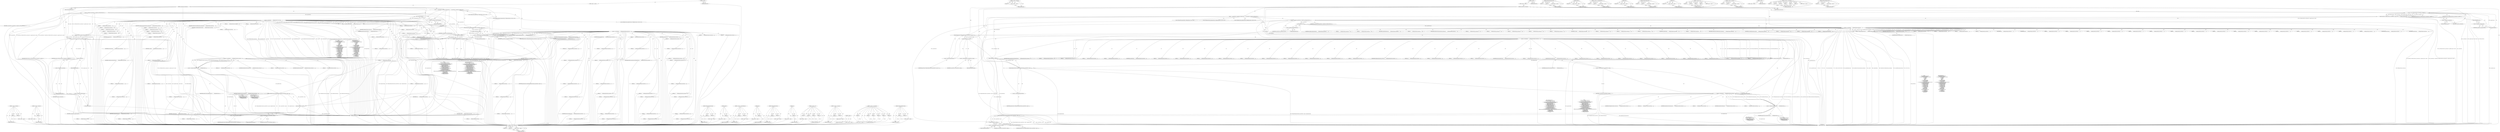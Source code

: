 digraph "WKPageSetPagePolicyClient" {
vulnerable_195 [label=<(METHOD,&lt;operator&gt;.fieldAccess)>];
vulnerable_196 [label=<(PARAM,p1)>];
vulnerable_197 [label=<(PARAM,p2)>];
vulnerable_198 [label=<(BLOCK,&lt;empty&gt;,&lt;empty&gt;)>];
vulnerable_199 [label=<(METHOD_RETURN,ANY)>];
vulnerable_223 [label=<(METHOD,&lt;operator&gt;.addressOf)>];
vulnerable_224 [label=<(PARAM,p1)>];
vulnerable_225 [label=<(BLOCK,&lt;empty&gt;,&lt;empty&gt;)>];
vulnerable_226 [label=<(METHOD_RETURN,ANY)>];
vulnerable_6 [label=<(METHOD,&lt;global&gt;)<SUB>1</SUB>>];
vulnerable_7 [label=<(BLOCK,&lt;empty&gt;,&lt;empty&gt;)<SUB>1</SUB>>];
vulnerable_8 [label=<(METHOD,createWebViewWithOptions)<SUB>1</SUB>>];
vulnerable_9 [label=<(PARAM,WKDictionaryRef options)<SUB>1</SUB>>];
vulnerable_10 [label=<(BLOCK,{
    m_mainWebView = adoptPtr(new PlatformWebV...,{
    m_mainWebView = adoptPtr(new PlatformWebV...)<SUB>2</SUB>>];
vulnerable_11 [label=<(&lt;operator&gt;.assignment,m_mainWebView = adoptPtr(new PlatformWebView(m_...)<SUB>3</SUB>>];
vulnerable_12 [label=<(IDENTIFIER,m_mainWebView,m_mainWebView = adoptPtr(new PlatformWebView(m_...)<SUB>3</SUB>>];
vulnerable_13 [label=<(adoptPtr,adoptPtr(new PlatformWebView(m_context.get(), m...)<SUB>3</SUB>>];
vulnerable_14 [label=<(&lt;operator&gt;.new,new PlatformWebView(m_context.get(), m_pageGrou...)<SUB>3</SUB>>];
vulnerable_15 [label=<(IDENTIFIER,PlatformWebView,new PlatformWebView(m_context.get(), m_pageGrou...)<SUB>3</SUB>>];
vulnerable_16 [label=<(get,m_context.get())<SUB>3</SUB>>];
vulnerable_17 [label=<(&lt;operator&gt;.fieldAccess,m_context.get)<SUB>3</SUB>>];
vulnerable_18 [label=<(IDENTIFIER,m_context,m_context.get())<SUB>3</SUB>>];
vulnerable_19 [label=<(FIELD_IDENTIFIER,get,get)<SUB>3</SUB>>];
vulnerable_20 [label=<(get,m_pageGroup.get())<SUB>3</SUB>>];
vulnerable_21 [label=<(&lt;operator&gt;.fieldAccess,m_pageGroup.get)<SUB>3</SUB>>];
vulnerable_22 [label=<(IDENTIFIER,m_pageGroup,m_pageGroup.get())<SUB>3</SUB>>];
vulnerable_23 [label=<(FIELD_IDENTIFIER,get,get)<SUB>3</SUB>>];
vulnerable_24 [label=<(IDENTIFIER,options,new PlatformWebView(m_context.get(), m_pageGrou...)<SUB>3</SUB>>];
vulnerable_25 [label="<(LOCAL,WKPageUIClient pageUIClient: WKPageUIClient)<SUB>4</SUB>>"];
vulnerable_26 [label=<(&lt;operator&gt;.assignment,pageUIClient = {
        kWKPageUIClientCurrent...)<SUB>4</SUB>>];
vulnerable_27 [label=<(IDENTIFIER,pageUIClient,pageUIClient = {
        kWKPageUIClientCurrent...)<SUB>4</SUB>>];
vulnerable_28 [label=<(&lt;operator&gt;.arrayInitializer,{
        kWKPageUIClientCurrentVersion,
      ...)<SUB>4</SUB>>];
vulnerable_29 [label=<(IDENTIFIER,kWKPageUIClientCurrentVersion,{
        kWKPageUIClientCurrentVersion,
      ...)<SUB>5</SUB>>];
vulnerable_30 [label=<(get,m_mainWebView.get())<SUB>6</SUB>>];
vulnerable_31 [label=<(&lt;operator&gt;.fieldAccess,m_mainWebView.get)<SUB>6</SUB>>];
vulnerable_32 [label=<(IDENTIFIER,m_mainWebView,m_mainWebView.get())<SUB>6</SUB>>];
vulnerable_33 [label=<(FIELD_IDENTIFIER,get,get)<SUB>6</SUB>>];
vulnerable_34 [label=<(LITERAL,0,{
        kWKPageUIClientCurrentVersion,
      ...)<SUB>7</SUB>>];
vulnerable_35 [label=<(LITERAL,0,{
        kWKPageUIClientCurrentVersion,
      ...)<SUB>8</SUB>>];
vulnerable_36 [label=<(LITERAL,0,{
        kWKPageUIClientCurrentVersion,
      ...)<SUB>9</SUB>>];
vulnerable_37 [label=<(LITERAL,0,{
        kWKPageUIClientCurrentVersion,
      ...)<SUB>10</SUB>>];
vulnerable_38 [label=<(IDENTIFIER,focus,{
        kWKPageUIClientCurrentVersion,
      ...)<SUB>11</SUB>>];
vulnerable_39 [label=<(IDENTIFIER,unfocus,{
        kWKPageUIClientCurrentVersion,
      ...)<SUB>12</SUB>>];
vulnerable_40 [label=<(LITERAL,0,{
        kWKPageUIClientCurrentVersion,
      ...)<SUB>13</SUB>>];
vulnerable_41 [label=<(LITERAL,0,{
        kWKPageUIClientCurrentVersion,
      ...)<SUB>14</SUB>>];
vulnerable_42 [label=<(LITERAL,0,{
        kWKPageUIClientCurrentVersion,
      ...)<SUB>15</SUB>>];
vulnerable_43 [label=<(LITERAL,0,{
        kWKPageUIClientCurrentVersion,
      ...)<SUB>16</SUB>>];
vulnerable_44 [label=<(LITERAL,0,{
        kWKPageUIClientCurrentVersion,
      ...)<SUB>17</SUB>>];
vulnerable_45 [label=<(LITERAL,0,{
        kWKPageUIClientCurrentVersion,
      ...)<SUB>18</SUB>>];
vulnerable_46 [label=<(LITERAL,0,{
        kWKPageUIClientCurrentVersion,
      ...)<SUB>19</SUB>>];
vulnerable_47 [label=<(LITERAL,0,{
        kWKPageUIClientCurrentVersion,
      ...)<SUB>20</SUB>>];
vulnerable_48 [label=<(LITERAL,0,{
        kWKPageUIClientCurrentVersion,
      ...)<SUB>21</SUB>>];
vulnerable_49 [label=<(LITERAL,0,{
        kWKPageUIClientCurrentVersion,
      ...)<SUB>22</SUB>>];
vulnerable_50 [label=<(LITERAL,0,{
        kWKPageUIClientCurrentVersion,
      ...)<SUB>23</SUB>>];
vulnerable_51 [label=<(LITERAL,0,{
        kWKPageUIClientCurrentVersion,
      ...)<SUB>24</SUB>>];
vulnerable_52 [label=<(LITERAL,0,{
        kWKPageUIClientCurrentVersion,
      ...)<SUB>25</SUB>>];
vulnerable_53 [label=<(LITERAL,0,{
        kWKPageUIClientCurrentVersion,
      ...)<SUB>26</SUB>>];
vulnerable_54 [label=<(LITERAL,0,{
        kWKPageUIClientCurrentVersion,
      ...)<SUB>27</SUB>>];
vulnerable_55 [label=<(LITERAL,0,{
        kWKPageUIClientCurrentVersion,
      ...)<SUB>28</SUB>>];
vulnerable_56 [label=<(IDENTIFIER,getWindowFrame,{
        kWKPageUIClientCurrentVersion,
      ...)<SUB>29</SUB>>];
vulnerable_57 [label=<(IDENTIFIER,setWindowFrame,{
        kWKPageUIClientCurrentVersion,
      ...)<SUB>30</SUB>>];
vulnerable_58 [label=<(IDENTIFIER,runBeforeUnloadConfirmPanel,{
        kWKPageUIClientCurrentVersion,
      ...)<SUB>31</SUB>>];
vulnerable_59 [label=<(LITERAL,0,{
        kWKPageUIClientCurrentVersion,
      ...)<SUB>32</SUB>>];
vulnerable_60 [label=<(LITERAL,0,{
        kWKPageUIClientCurrentVersion,
      ...)<SUB>33</SUB>>];
vulnerable_61 [label=<(IDENTIFIER,exceededDatabaseQuota,{
        kWKPageUIClientCurrentVersion,
      ...)<SUB>34</SUB>>];
vulnerable_62 [label=<(LITERAL,0,{
        kWKPageUIClientCurrentVersion,
      ...)<SUB>35</SUB>>];
vulnerable_63 [label=<(IDENTIFIER,decidePolicyForGeolocationPermissionRequest,{
        kWKPageUIClientCurrentVersion,
      ...)<SUB>36</SUB>>];
vulnerable_64 [label=<(LITERAL,0,{
        kWKPageUIClientCurrentVersion,
      ...)<SUB>37</SUB>>];
vulnerable_65 [label=<(LITERAL,0,{
        kWKPageUIClientCurrentVersion,
      ...)<SUB>38</SUB>>];
vulnerable_66 [label=<(LITERAL,0,{
        kWKPageUIClientCurrentVersion,
      ...)<SUB>39</SUB>>];
vulnerable_67 [label=<(LITERAL,0,{
        kWKPageUIClientCurrentVersion,
      ...)<SUB>40</SUB>>];
vulnerable_68 [label=<(LITERAL,0,{
        kWKPageUIClientCurrentVersion,
      ...)<SUB>41</SUB>>];
vulnerable_69 [label=<(IDENTIFIER,runModal,{
        kWKPageUIClientCurrentVersion,
      ...)<SUB>42</SUB>>];
vulnerable_70 [label=<(LITERAL,0,{
        kWKPageUIClientCurrentVersion,
      ...)<SUB>43</SUB>>];
vulnerable_71 [label=<(LITERAL,0,{
        kWKPageUIClientCurrentVersion,
      ...)<SUB>44</SUB>>];
vulnerable_72 [label=<(LITERAL,0,{
        kWKPageUIClientCurrentVersion,
      ...)<SUB>45</SUB>>];
vulnerable_73 [label=<(IDENTIFIER,createOtherPage,{
        kWKPageUIClientCurrentVersion,
      ...)<SUB>46</SUB>>];
vulnerable_74 [label=<(LITERAL,0,{
        kWKPageUIClientCurrentVersion,
      ...)<SUB>47</SUB>>];
vulnerable_75 [label=<(IDENTIFIER,decidePolicyForNotificationPermissionRequest,{
        kWKPageUIClientCurrentVersion,
      ...)<SUB>48</SUB>>];
vulnerable_76 [label=<(IDENTIFIER,unavailablePluginButtonClicked,{
        kWKPageUIClientCurrentVersion,
      ...)<SUB>49</SUB>>];
vulnerable_77 [label=<(LITERAL,0,{
        kWKPageUIClientCurrentVersion,
      ...)<SUB>50</SUB>>];
vulnerable_78 [label=<(LITERAL,0,{
        kWKPageUIClientCurrentVersion,
      ...)<SUB>51</SUB>>];
vulnerable_79 [label=<(LITERAL,0,{
        kWKPageUIClientCurrentVersion,
      ...)<SUB>52</SUB>>];
vulnerable_80 [label=<(WKPageSetPageUIClient,WKPageSetPageUIClient(m_mainWebView-&gt;page(), &amp;p...)<SUB>54</SUB>>];
vulnerable_81 [label=<(page,m_mainWebView-&gt;page())<SUB>54</SUB>>];
vulnerable_82 [label=<(&lt;operator&gt;.indirectFieldAccess,m_mainWebView-&gt;page)<SUB>54</SUB>>];
vulnerable_83 [label=<(IDENTIFIER,m_mainWebView,m_mainWebView-&gt;page())<SUB>54</SUB>>];
vulnerable_84 [label=<(FIELD_IDENTIFIER,page,page)<SUB>54</SUB>>];
vulnerable_85 [label=<(&lt;operator&gt;.addressOf,&amp;pageUIClient)<SUB>54</SUB>>];
vulnerable_86 [label=<(IDENTIFIER,pageUIClient,WKPageSetPageUIClient(m_mainWebView-&gt;page(), &amp;p...)<SUB>54</SUB>>];
vulnerable_87 [label="<(LOCAL,WKPageLoaderClient pageLoaderClient: WKPageLoaderClient)<SUB>56</SUB>>"];
vulnerable_88 [label=<(&lt;operator&gt;.assignment,pageLoaderClient = {
        kWKPageLoaderClien...)<SUB>56</SUB>>];
vulnerable_89 [label=<(IDENTIFIER,pageLoaderClient,pageLoaderClient = {
        kWKPageLoaderClien...)<SUB>56</SUB>>];
vulnerable_90 [label=<(&lt;operator&gt;.arrayInitializer,{
        kWKPageLoaderClientCurrentVersion,
  ...)<SUB>56</SUB>>];
vulnerable_91 [label=<(IDENTIFIER,kWKPageLoaderClientCurrentVersion,{
        kWKPageLoaderClientCurrentVersion,
  ...)<SUB>57</SUB>>];
vulnerable_92 [label=<(LITERAL,this,{
        kWKPageLoaderClientCurrentVersion,
  ...)<SUB>58</SUB>>];
vulnerable_93 [label=<(LITERAL,0,{
        kWKPageLoaderClientCurrentVersion,
  ...)<SUB>59</SUB>>];
vulnerable_94 [label=<(LITERAL,0,{
        kWKPageLoaderClientCurrentVersion,
  ...)<SUB>60</SUB>>];
vulnerable_95 [label=<(LITERAL,0,{
        kWKPageLoaderClientCurrentVersion,
  ...)<SUB>61</SUB>>];
vulnerable_96 [label=<(IDENTIFIER,didCommitLoadForFrame,{
        kWKPageLoaderClientCurrentVersion,
  ...)<SUB>62</SUB>>];
vulnerable_97 [label=<(LITERAL,0,{
        kWKPageLoaderClientCurrentVersion,
  ...)<SUB>63</SUB>>];
vulnerable_98 [label=<(IDENTIFIER,didFinishLoadForFrame,{
        kWKPageLoaderClientCurrentVersion,
  ...)<SUB>64</SUB>>];
vulnerable_99 [label=<(LITERAL,0,{
        kWKPageLoaderClientCurrentVersion,
  ...)<SUB>65</SUB>>];
vulnerable_100 [label=<(LITERAL,0,{
        kWKPageLoaderClientCurrentVersion,
  ...)<SUB>66</SUB>>];
vulnerable_101 [label=<(LITERAL,0,{
        kWKPageLoaderClientCurrentVersion,
  ...)<SUB>67</SUB>>];
vulnerable_102 [label=<(LITERAL,0,{
        kWKPageLoaderClientCurrentVersion,
  ...)<SUB>68</SUB>>];
vulnerable_103 [label=<(LITERAL,0,{
        kWKPageLoaderClientCurrentVersion,
  ...)<SUB>69</SUB>>];
vulnerable_104 [label=<(LITERAL,0,{
        kWKPageLoaderClientCurrentVersion,
  ...)<SUB>70</SUB>>];
vulnerable_105 [label=<(LITERAL,0,{
        kWKPageLoaderClientCurrentVersion,
  ...)<SUB>71</SUB>>];
vulnerable_106 [label=<(LITERAL,0,{
        kWKPageLoaderClientCurrentVersion,
  ...)<SUB>72</SUB>>];
vulnerable_107 [label=<(LITERAL,0,{
        kWKPageLoaderClientCurrentVersion,
  ...)<SUB>73</SUB>>];
vulnerable_108 [label=<(IDENTIFIER,didReceiveAuthenticationChallengeInFrame,{
        kWKPageLoaderClientCurrentVersion,
  ...)<SUB>74</SUB>>];
vulnerable_109 [label=<(LITERAL,0,{
        kWKPageLoaderClientCurrentVersion,
  ...)<SUB>75</SUB>>];
vulnerable_110 [label=<(LITERAL,0,{
        kWKPageLoaderClientCurrentVersion,
  ...)<SUB>76</SUB>>];
vulnerable_111 [label=<(LITERAL,0,{
        kWKPageLoaderClientCurrentVersion,
  ...)<SUB>77</SUB>>];
vulnerable_112 [label=<(LITERAL,0,{
        kWKPageLoaderClientCurrentVersion,
  ...)<SUB>78</SUB>>];
vulnerable_113 [label=<(LITERAL,0,{
        kWKPageLoaderClientCurrentVersion,
  ...)<SUB>79</SUB>>];
vulnerable_114 [label=<(IDENTIFIER,processDidCrash,{
        kWKPageLoaderClientCurrentVersion,
  ...)<SUB>80</SUB>>];
vulnerable_115 [label=<(LITERAL,0,{
        kWKPageLoaderClientCurrentVersion,
  ...)<SUB>81</SUB>>];
vulnerable_116 [label=<(LITERAL,0,{
        kWKPageLoaderClientCurrentVersion,
  ...)<SUB>82</SUB>>];
vulnerable_117 [label=<(LITERAL,0,{
        kWKPageLoaderClientCurrentVersion,
  ...)<SUB>83</SUB>>];
vulnerable_118 [label=<(LITERAL,0,{
        kWKPageLoaderClientCurrentVersion,
  ...)<SUB>84</SUB>>];
vulnerable_119 [label=<(LITERAL,0,{
        kWKPageLoaderClientCurrentVersion,
  ...)<SUB>85</SUB>>];
vulnerable_120 [label=<(LITERAL,0,{
        kWKPageLoaderClientCurrentVersion,
  ...)<SUB>86</SUB>>];
vulnerable_121 [label=<(LITERAL,0,{
        kWKPageLoaderClientCurrentVersion,
  ...)<SUB>87</SUB>>];
vulnerable_122 [label=<(LITERAL,0,{
        kWKPageLoaderClientCurrentVersion,
  ...)<SUB>88</SUB>>];
vulnerable_123 [label=<(LITERAL,0,{
        kWKPageLoaderClientCurrentVersion,
  ...)<SUB>89</SUB>>];
vulnerable_124 [label=<(WKPageSetPageLoaderClient,WKPageSetPageLoaderClient(m_mainWebView-&gt;page()...)<SUB>91</SUB>>];
vulnerable_125 [label=<(page,m_mainWebView-&gt;page())<SUB>91</SUB>>];
vulnerable_126 [label=<(&lt;operator&gt;.indirectFieldAccess,m_mainWebView-&gt;page)<SUB>91</SUB>>];
vulnerable_127 [label=<(IDENTIFIER,m_mainWebView,m_mainWebView-&gt;page())<SUB>91</SUB>>];
vulnerable_128 [label=<(FIELD_IDENTIFIER,page,page)<SUB>91</SUB>>];
vulnerable_129 [label=<(&lt;operator&gt;.addressOf,&amp;pageLoaderClient)<SUB>91</SUB>>];
vulnerable_130 [label=<(IDENTIFIER,pageLoaderClient,WKPageSetPageLoaderClient(m_mainWebView-&gt;page()...)<SUB>91</SUB>>];
vulnerable_131 [label="<(LOCAL,WKPagePolicyClient pagePolicyClient: WKPagePolicyClient)<SUB>93</SUB>>"];
vulnerable_132 [label=<(&lt;operator&gt;.assignment,pagePolicyClient = {
        kWKPagePolicyClien...)<SUB>93</SUB>>];
vulnerable_133 [label=<(IDENTIFIER,pagePolicyClient,pagePolicyClient = {
        kWKPagePolicyClien...)<SUB>93</SUB>>];
vulnerable_134 [label=<(&lt;operator&gt;.arrayInitializer,{
        kWKPagePolicyClientCurrentVersion,
  ...)<SUB>93</SUB>>];
vulnerable_135 [label=<(IDENTIFIER,kWKPagePolicyClientCurrentVersion,{
        kWKPagePolicyClientCurrentVersion,
  ...)<SUB>94</SUB>>];
vulnerable_136 [label=<(LITERAL,this,{
        kWKPagePolicyClientCurrentVersion,
  ...)<SUB>95</SUB>>];
vulnerable_137 [label=<(IDENTIFIER,decidePolicyForNavigationAction,{
        kWKPagePolicyClientCurrentVersion,
  ...)<SUB>96</SUB>>];
vulnerable_138 [label=<(LITERAL,0,{
        kWKPagePolicyClientCurrentVersion,
  ...)<SUB>97</SUB>>];
vulnerable_139 [label=<(IDENTIFIER,decidePolicyForResponse,{
        kWKPagePolicyClientCurrentVersion,
  ...)<SUB>98</SUB>>];
vulnerable_140 [label=<(LITERAL,0,{
        kWKPagePolicyClientCurrentVersion,
  ...)<SUB>99</SUB>>];
vulnerable_141 [label=<(WKPageSetPagePolicyClient,WKPageSetPagePolicyClient(m_mainWebView-&gt;page()...)<SUB>101</SUB>>];
vulnerable_142 [label=<(page,m_mainWebView-&gt;page())<SUB>101</SUB>>];
vulnerable_143 [label=<(&lt;operator&gt;.indirectFieldAccess,m_mainWebView-&gt;page)<SUB>101</SUB>>];
vulnerable_144 [label=<(IDENTIFIER,m_mainWebView,m_mainWebView-&gt;page())<SUB>101</SUB>>];
vulnerable_145 [label=<(FIELD_IDENTIFIER,page,page)<SUB>101</SUB>>];
vulnerable_146 [label=<(&lt;operator&gt;.addressOf,&amp;pagePolicyClient)<SUB>101</SUB>>];
vulnerable_147 [label=<(IDENTIFIER,pagePolicyClient,WKPageSetPagePolicyClient(m_mainWebView-&gt;page()...)<SUB>101</SUB>>];
vulnerable_148 [label=<(METHOD_RETURN,void)<SUB>1</SUB>>];
vulnerable_150 [label=<(METHOD_RETURN,ANY)<SUB>1</SUB>>];
vulnerable_227 [label=<(METHOD,WKPageSetPageLoaderClient)>];
vulnerable_228 [label=<(PARAM,p1)>];
vulnerable_229 [label=<(PARAM,p2)>];
vulnerable_230 [label=<(BLOCK,&lt;empty&gt;,&lt;empty&gt;)>];
vulnerable_231 [label=<(METHOD_RETURN,ANY)>];
vulnerable_180 [label=<(METHOD,adoptPtr)>];
vulnerable_181 [label=<(PARAM,p1)>];
vulnerable_182 [label=<(BLOCK,&lt;empty&gt;,&lt;empty&gt;)>];
vulnerable_183 [label=<(METHOD_RETURN,ANY)>];
vulnerable_218 [label=<(METHOD,&lt;operator&gt;.indirectFieldAccess)>];
vulnerable_219 [label=<(PARAM,p1)>];
vulnerable_220 [label=<(PARAM,p2)>];
vulnerable_221 [label=<(BLOCK,&lt;empty&gt;,&lt;empty&gt;)>];
vulnerable_222 [label=<(METHOD_RETURN,ANY)>];
vulnerable_214 [label=<(METHOD,page)>];
vulnerable_215 [label=<(PARAM,p1)>];
vulnerable_216 [label=<(BLOCK,&lt;empty&gt;,&lt;empty&gt;)>];
vulnerable_217 [label=<(METHOD_RETURN,ANY)>];
vulnerable_209 [label=<(METHOD,WKPageSetPageUIClient)>];
vulnerable_210 [label=<(PARAM,p1)>];
vulnerable_211 [label=<(PARAM,p2)>];
vulnerable_212 [label=<(BLOCK,&lt;empty&gt;,&lt;empty&gt;)>];
vulnerable_213 [label=<(METHOD_RETURN,ANY)>];
vulnerable_191 [label=<(METHOD,get)>];
vulnerable_192 [label=<(PARAM,p1)>];
vulnerable_193 [label=<(BLOCK,&lt;empty&gt;,&lt;empty&gt;)>];
vulnerable_194 [label=<(METHOD_RETURN,ANY)>];
vulnerable_184 [label=<(METHOD,&lt;operator&gt;.new)>];
vulnerable_185 [label=<(PARAM,p1)>];
vulnerable_186 [label=<(PARAM,p2)>];
vulnerable_187 [label=<(PARAM,p3)>];
vulnerable_188 [label=<(PARAM,p4)>];
vulnerable_189 [label=<(BLOCK,&lt;empty&gt;,&lt;empty&gt;)>];
vulnerable_190 [label=<(METHOD_RETURN,ANY)>];
vulnerable_175 [label=<(METHOD,&lt;operator&gt;.assignment)>];
vulnerable_176 [label=<(PARAM,p1)>];
vulnerable_177 [label=<(PARAM,p2)>];
vulnerable_178 [label=<(BLOCK,&lt;empty&gt;,&lt;empty&gt;)>];
vulnerable_179 [label=<(METHOD_RETURN,ANY)>];
vulnerable_169 [label=<(METHOD,&lt;global&gt;)<SUB>1</SUB>>];
vulnerable_170 [label=<(BLOCK,&lt;empty&gt;,&lt;empty&gt;)>];
vulnerable_171 [label=<(METHOD_RETURN,ANY)>];
vulnerable_200 [label=<(METHOD,&lt;operator&gt;.arrayInitializer)>];
vulnerable_201 [label=<(PARAM,p1)>];
vulnerable_202 [label=<(PARAM,p2)>];
vulnerable_203 [label=<(PARAM,p3)>];
vulnerable_204 [label=<(PARAM,p4)>];
vulnerable_205 [label=<(PARAM,p5)>];
vulnerable_206 [label=<(PARAM,p6)>];
vulnerable_207 [label=<(BLOCK,&lt;empty&gt;,&lt;empty&gt;)>];
vulnerable_208 [label=<(METHOD_RETURN,ANY)>];
vulnerable_232 [label=<(METHOD,WKPageSetPagePolicyClient)>];
vulnerable_233 [label=<(PARAM,p1)>];
vulnerable_234 [label=<(PARAM,p2)>];
vulnerable_235 [label=<(BLOCK,&lt;empty&gt;,&lt;empty&gt;)>];
vulnerable_236 [label=<(METHOD_RETURN,ANY)>];
fixed_197 [label=<(METHOD,&lt;operator&gt;.fieldAccess)>];
fixed_198 [label=<(PARAM,p1)>];
fixed_199 [label=<(PARAM,p2)>];
fixed_200 [label=<(BLOCK,&lt;empty&gt;,&lt;empty&gt;)>];
fixed_201 [label=<(METHOD_RETURN,ANY)>];
fixed_225 [label=<(METHOD,&lt;operator&gt;.addressOf)>];
fixed_226 [label=<(PARAM,p1)>];
fixed_227 [label=<(BLOCK,&lt;empty&gt;,&lt;empty&gt;)>];
fixed_228 [label=<(METHOD_RETURN,ANY)>];
fixed_6 [label=<(METHOD,&lt;global&gt;)<SUB>1</SUB>>];
fixed_7 [label=<(BLOCK,&lt;empty&gt;,&lt;empty&gt;)<SUB>1</SUB>>];
fixed_8 [label=<(METHOD,createWebViewWithOptions)<SUB>1</SUB>>];
fixed_9 [label=<(PARAM,WKDictionaryRef options)<SUB>1</SUB>>];
fixed_10 [label=<(BLOCK,{
    m_mainWebView = adoptPtr(new PlatformWebV...,{
    m_mainWebView = adoptPtr(new PlatformWebV...)<SUB>2</SUB>>];
fixed_11 [label=<(&lt;operator&gt;.assignment,m_mainWebView = adoptPtr(new PlatformWebView(m_...)<SUB>3</SUB>>];
fixed_12 [label=<(IDENTIFIER,m_mainWebView,m_mainWebView = adoptPtr(new PlatformWebView(m_...)<SUB>3</SUB>>];
fixed_13 [label=<(adoptPtr,adoptPtr(new PlatformWebView(m_context.get(), m...)<SUB>3</SUB>>];
fixed_14 [label=<(&lt;operator&gt;.new,new PlatformWebView(m_context.get(), m_pageGrou...)<SUB>3</SUB>>];
fixed_15 [label=<(IDENTIFIER,PlatformWebView,new PlatformWebView(m_context.get(), m_pageGrou...)<SUB>3</SUB>>];
fixed_16 [label=<(get,m_context.get())<SUB>3</SUB>>];
fixed_17 [label=<(&lt;operator&gt;.fieldAccess,m_context.get)<SUB>3</SUB>>];
fixed_18 [label=<(IDENTIFIER,m_context,m_context.get())<SUB>3</SUB>>];
fixed_19 [label=<(FIELD_IDENTIFIER,get,get)<SUB>3</SUB>>];
fixed_20 [label=<(get,m_pageGroup.get())<SUB>3</SUB>>];
fixed_21 [label=<(&lt;operator&gt;.fieldAccess,m_pageGroup.get)<SUB>3</SUB>>];
fixed_22 [label=<(IDENTIFIER,m_pageGroup,m_pageGroup.get())<SUB>3</SUB>>];
fixed_23 [label=<(FIELD_IDENTIFIER,get,get)<SUB>3</SUB>>];
fixed_24 [label=<(IDENTIFIER,options,new PlatformWebView(m_context.get(), m_pageGrou...)<SUB>3</SUB>>];
fixed_25 [label="<(LOCAL,WKPageUIClient pageUIClient: WKPageUIClient)<SUB>4</SUB>>"];
fixed_26 [label=<(&lt;operator&gt;.assignment,pageUIClient = {
        kWKPageUIClientCurrent...)<SUB>4</SUB>>];
fixed_27 [label=<(IDENTIFIER,pageUIClient,pageUIClient = {
        kWKPageUIClientCurrent...)<SUB>4</SUB>>];
fixed_28 [label=<(&lt;operator&gt;.arrayInitializer,{
        kWKPageUIClientCurrentVersion,
      ...)<SUB>4</SUB>>];
fixed_29 [label=<(IDENTIFIER,kWKPageUIClientCurrentVersion,{
        kWKPageUIClientCurrentVersion,
      ...)<SUB>5</SUB>>];
fixed_30 [label=<(get,m_mainWebView.get())<SUB>6</SUB>>];
fixed_31 [label=<(&lt;operator&gt;.fieldAccess,m_mainWebView.get)<SUB>6</SUB>>];
fixed_32 [label=<(IDENTIFIER,m_mainWebView,m_mainWebView.get())<SUB>6</SUB>>];
fixed_33 [label=<(FIELD_IDENTIFIER,get,get)<SUB>6</SUB>>];
fixed_34 [label=<(LITERAL,0,{
        kWKPageUIClientCurrentVersion,
      ...)<SUB>7</SUB>>];
fixed_35 [label=<(LITERAL,0,{
        kWKPageUIClientCurrentVersion,
      ...)<SUB>8</SUB>>];
fixed_36 [label=<(LITERAL,0,{
        kWKPageUIClientCurrentVersion,
      ...)<SUB>9</SUB>>];
fixed_37 [label=<(LITERAL,0,{
        kWKPageUIClientCurrentVersion,
      ...)<SUB>10</SUB>>];
fixed_38 [label=<(IDENTIFIER,focus,{
        kWKPageUIClientCurrentVersion,
      ...)<SUB>11</SUB>>];
fixed_39 [label=<(IDENTIFIER,unfocus,{
        kWKPageUIClientCurrentVersion,
      ...)<SUB>12</SUB>>];
fixed_40 [label=<(LITERAL,0,{
        kWKPageUIClientCurrentVersion,
      ...)<SUB>13</SUB>>];
fixed_41 [label=<(LITERAL,0,{
        kWKPageUIClientCurrentVersion,
      ...)<SUB>14</SUB>>];
fixed_42 [label=<(LITERAL,0,{
        kWKPageUIClientCurrentVersion,
      ...)<SUB>15</SUB>>];
fixed_43 [label=<(LITERAL,0,{
        kWKPageUIClientCurrentVersion,
      ...)<SUB>16</SUB>>];
fixed_44 [label=<(LITERAL,0,{
        kWKPageUIClientCurrentVersion,
      ...)<SUB>17</SUB>>];
fixed_45 [label=<(LITERAL,0,{
        kWKPageUIClientCurrentVersion,
      ...)<SUB>18</SUB>>];
fixed_46 [label=<(LITERAL,0,{
        kWKPageUIClientCurrentVersion,
      ...)<SUB>19</SUB>>];
fixed_47 [label=<(LITERAL,0,{
        kWKPageUIClientCurrentVersion,
      ...)<SUB>20</SUB>>];
fixed_48 [label=<(LITERAL,0,{
        kWKPageUIClientCurrentVersion,
      ...)<SUB>21</SUB>>];
fixed_49 [label=<(LITERAL,0,{
        kWKPageUIClientCurrentVersion,
      ...)<SUB>22</SUB>>];
fixed_50 [label=<(LITERAL,0,{
        kWKPageUIClientCurrentVersion,
      ...)<SUB>23</SUB>>];
fixed_51 [label=<(LITERAL,0,{
        kWKPageUIClientCurrentVersion,
      ...)<SUB>24</SUB>>];
fixed_52 [label=<(LITERAL,0,{
        kWKPageUIClientCurrentVersion,
      ...)<SUB>25</SUB>>];
fixed_53 [label=<(LITERAL,0,{
        kWKPageUIClientCurrentVersion,
      ...)<SUB>26</SUB>>];
fixed_54 [label=<(LITERAL,0,{
        kWKPageUIClientCurrentVersion,
      ...)<SUB>27</SUB>>];
fixed_55 [label=<(LITERAL,0,{
        kWKPageUIClientCurrentVersion,
      ...)<SUB>28</SUB>>];
fixed_56 [label=<(IDENTIFIER,getWindowFrame,{
        kWKPageUIClientCurrentVersion,
      ...)<SUB>29</SUB>>];
fixed_57 [label=<(IDENTIFIER,setWindowFrame,{
        kWKPageUIClientCurrentVersion,
      ...)<SUB>30</SUB>>];
fixed_58 [label=<(IDENTIFIER,runBeforeUnloadConfirmPanel,{
        kWKPageUIClientCurrentVersion,
      ...)<SUB>31</SUB>>];
fixed_59 [label=<(LITERAL,0,{
        kWKPageUIClientCurrentVersion,
      ...)<SUB>32</SUB>>];
fixed_60 [label=<(LITERAL,0,{
        kWKPageUIClientCurrentVersion,
      ...)<SUB>33</SUB>>];
fixed_61 [label=<(IDENTIFIER,exceededDatabaseQuota,{
        kWKPageUIClientCurrentVersion,
      ...)<SUB>34</SUB>>];
fixed_62 [label=<(LITERAL,0,{
        kWKPageUIClientCurrentVersion,
      ...)<SUB>35</SUB>>];
fixed_63 [label=<(IDENTIFIER,decidePolicyForGeolocationPermissionRequest,{
        kWKPageUIClientCurrentVersion,
      ...)<SUB>36</SUB>>];
fixed_64 [label=<(LITERAL,0,{
        kWKPageUIClientCurrentVersion,
      ...)<SUB>37</SUB>>];
fixed_65 [label=<(LITERAL,0,{
        kWKPageUIClientCurrentVersion,
      ...)<SUB>38</SUB>>];
fixed_66 [label=<(LITERAL,0,{
        kWKPageUIClientCurrentVersion,
      ...)<SUB>39</SUB>>];
fixed_67 [label=<(LITERAL,0,{
        kWKPageUIClientCurrentVersion,
      ...)<SUB>40</SUB>>];
fixed_68 [label=<(LITERAL,0,{
        kWKPageUIClientCurrentVersion,
      ...)<SUB>41</SUB>>];
fixed_69 [label=<(IDENTIFIER,runModal,{
        kWKPageUIClientCurrentVersion,
      ...)<SUB>42</SUB>>];
fixed_70 [label=<(LITERAL,0,{
        kWKPageUIClientCurrentVersion,
      ...)<SUB>43</SUB>>];
fixed_71 [label=<(LITERAL,0,{
        kWKPageUIClientCurrentVersion,
      ...)<SUB>44</SUB>>];
fixed_72 [label=<(LITERAL,0,{
        kWKPageUIClientCurrentVersion,
      ...)<SUB>45</SUB>>];
fixed_73 [label=<(IDENTIFIER,createOtherPage,{
        kWKPageUIClientCurrentVersion,
      ...)<SUB>46</SUB>>];
fixed_74 [label=<(LITERAL,0,{
        kWKPageUIClientCurrentVersion,
      ...)<SUB>47</SUB>>];
fixed_75 [label=<(IDENTIFIER,decidePolicyForNotificationPermissionRequest,{
        kWKPageUIClientCurrentVersion,
      ...)<SUB>48</SUB>>];
fixed_76 [label=<(IDENTIFIER,unavailablePluginButtonClicked,{
        kWKPageUIClientCurrentVersion,
      ...)<SUB>49</SUB>>];
fixed_77 [label=<(LITERAL,0,{
        kWKPageUIClientCurrentVersion,
      ...)<SUB>50</SUB>>];
fixed_78 [label=<(LITERAL,0,{
        kWKPageUIClientCurrentVersion,
      ...)<SUB>51</SUB>>];
fixed_79 [label=<(LITERAL,0,{
        kWKPageUIClientCurrentVersion,
      ...)<SUB>52</SUB>>];
fixed_80 [label=<(WKPageSetPageUIClient,WKPageSetPageUIClient(m_mainWebView-&gt;page(), &amp;p...)<SUB>54</SUB>>];
fixed_81 [label=<(page,m_mainWebView-&gt;page())<SUB>54</SUB>>];
fixed_82 [label=<(&lt;operator&gt;.indirectFieldAccess,m_mainWebView-&gt;page)<SUB>54</SUB>>];
fixed_83 [label=<(IDENTIFIER,m_mainWebView,m_mainWebView-&gt;page())<SUB>54</SUB>>];
fixed_84 [label=<(FIELD_IDENTIFIER,page,page)<SUB>54</SUB>>];
fixed_85 [label=<(&lt;operator&gt;.addressOf,&amp;pageUIClient)<SUB>54</SUB>>];
fixed_86 [label=<(IDENTIFIER,pageUIClient,WKPageSetPageUIClient(m_mainWebView-&gt;page(), &amp;p...)<SUB>54</SUB>>];
fixed_87 [label="<(LOCAL,WKPageLoaderClient pageLoaderClient: WKPageLoaderClient)<SUB>56</SUB>>"];
fixed_88 [label=<(&lt;operator&gt;.assignment,pageLoaderClient = {
        kWKPageLoaderClien...)<SUB>56</SUB>>];
fixed_89 [label=<(IDENTIFIER,pageLoaderClient,pageLoaderClient = {
        kWKPageLoaderClien...)<SUB>56</SUB>>];
fixed_90 [label=<(&lt;operator&gt;.arrayInitializer,{
        kWKPageLoaderClientCurrentVersion,
  ...)<SUB>56</SUB>>];
fixed_91 [label=<(IDENTIFIER,kWKPageLoaderClientCurrentVersion,{
        kWKPageLoaderClientCurrentVersion,
  ...)<SUB>57</SUB>>];
fixed_92 [label=<(LITERAL,this,{
        kWKPageLoaderClientCurrentVersion,
  ...)<SUB>58</SUB>>];
fixed_93 [label=<(LITERAL,0,{
        kWKPageLoaderClientCurrentVersion,
  ...)<SUB>59</SUB>>];
fixed_94 [label=<(LITERAL,0,{
        kWKPageLoaderClientCurrentVersion,
  ...)<SUB>60</SUB>>];
fixed_95 [label=<(LITERAL,0,{
        kWKPageLoaderClientCurrentVersion,
  ...)<SUB>61</SUB>>];
fixed_96 [label=<(IDENTIFIER,didCommitLoadForFrame,{
        kWKPageLoaderClientCurrentVersion,
  ...)<SUB>62</SUB>>];
fixed_97 [label=<(LITERAL,0,{
        kWKPageLoaderClientCurrentVersion,
  ...)<SUB>63</SUB>>];
fixed_98 [label=<(IDENTIFIER,didFinishLoadForFrame,{
        kWKPageLoaderClientCurrentVersion,
  ...)<SUB>64</SUB>>];
fixed_99 [label=<(LITERAL,0,{
        kWKPageLoaderClientCurrentVersion,
  ...)<SUB>65</SUB>>];
fixed_100 [label=<(LITERAL,0,{
        kWKPageLoaderClientCurrentVersion,
  ...)<SUB>66</SUB>>];
fixed_101 [label=<(LITERAL,0,{
        kWKPageLoaderClientCurrentVersion,
  ...)<SUB>67</SUB>>];
fixed_102 [label=<(LITERAL,0,{
        kWKPageLoaderClientCurrentVersion,
  ...)<SUB>68</SUB>>];
fixed_103 [label=<(LITERAL,0,{
        kWKPageLoaderClientCurrentVersion,
  ...)<SUB>69</SUB>>];
fixed_104 [label=<(LITERAL,0,{
        kWKPageLoaderClientCurrentVersion,
  ...)<SUB>70</SUB>>];
fixed_105 [label=<(LITERAL,0,{
        kWKPageLoaderClientCurrentVersion,
  ...)<SUB>71</SUB>>];
fixed_106 [label=<(LITERAL,0,{
        kWKPageLoaderClientCurrentVersion,
  ...)<SUB>72</SUB>>];
fixed_107 [label=<(LITERAL,0,{
        kWKPageLoaderClientCurrentVersion,
  ...)<SUB>73</SUB>>];
fixed_108 [label=<(IDENTIFIER,didReceiveAuthenticationChallengeInFrame,{
        kWKPageLoaderClientCurrentVersion,
  ...)<SUB>74</SUB>>];
fixed_109 [label=<(LITERAL,0,{
        kWKPageLoaderClientCurrentVersion,
  ...)<SUB>75</SUB>>];
fixed_110 [label=<(LITERAL,0,{
        kWKPageLoaderClientCurrentVersion,
  ...)<SUB>76</SUB>>];
fixed_111 [label=<(LITERAL,0,{
        kWKPageLoaderClientCurrentVersion,
  ...)<SUB>77</SUB>>];
fixed_112 [label=<(LITERAL,0,{
        kWKPageLoaderClientCurrentVersion,
  ...)<SUB>78</SUB>>];
fixed_113 [label=<(LITERAL,0,{
        kWKPageLoaderClientCurrentVersion,
  ...)<SUB>79</SUB>>];
fixed_114 [label=<(IDENTIFIER,processDidCrash,{
        kWKPageLoaderClientCurrentVersion,
  ...)<SUB>80</SUB>>];
fixed_115 [label=<(LITERAL,0,{
        kWKPageLoaderClientCurrentVersion,
  ...)<SUB>81</SUB>>];
fixed_116 [label=<(LITERAL,0,{
        kWKPageLoaderClientCurrentVersion,
  ...)<SUB>82</SUB>>];
fixed_117 [label=<(LITERAL,0,{
        kWKPageLoaderClientCurrentVersion,
  ...)<SUB>83</SUB>>];
fixed_118 [label=<(LITERAL,0,{
        kWKPageLoaderClientCurrentVersion,
  ...)<SUB>84</SUB>>];
fixed_119 [label=<(LITERAL,0,{
        kWKPageLoaderClientCurrentVersion,
  ...)<SUB>85</SUB>>];
fixed_120 [label=<(LITERAL,0,{
        kWKPageLoaderClientCurrentVersion,
  ...)<SUB>86</SUB>>];
fixed_121 [label=<(LITERAL,0,{
        kWKPageLoaderClientCurrentVersion,
  ...)<SUB>87</SUB>>];
fixed_122 [label=<(LITERAL,0,{
        kWKPageLoaderClientCurrentVersion,
  ...)<SUB>88</SUB>>];
fixed_123 [label=<(LITERAL,0,{
        kWKPageLoaderClientCurrentVersion,
  ...)<SUB>89</SUB>>];
fixed_124 [label=<(LITERAL,0,{
        kWKPageLoaderClientCurrentVersion,
  ...)<SUB>90</SUB>>];
fixed_125 [label=<(LITERAL,0,{
        kWKPageLoaderClientCurrentVersion,
  ...)<SUB>91</SUB>>];
fixed_126 [label=<(WKPageSetPageLoaderClient,WKPageSetPageLoaderClient(m_mainWebView-&gt;page()...)<SUB>93</SUB>>];
fixed_127 [label=<(page,m_mainWebView-&gt;page())<SUB>93</SUB>>];
fixed_128 [label=<(&lt;operator&gt;.indirectFieldAccess,m_mainWebView-&gt;page)<SUB>93</SUB>>];
fixed_129 [label=<(IDENTIFIER,m_mainWebView,m_mainWebView-&gt;page())<SUB>93</SUB>>];
fixed_130 [label=<(FIELD_IDENTIFIER,page,page)<SUB>93</SUB>>];
fixed_131 [label=<(&lt;operator&gt;.addressOf,&amp;pageLoaderClient)<SUB>93</SUB>>];
fixed_132 [label=<(IDENTIFIER,pageLoaderClient,WKPageSetPageLoaderClient(m_mainWebView-&gt;page()...)<SUB>93</SUB>>];
fixed_133 [label="<(LOCAL,WKPagePolicyClient pagePolicyClient: WKPagePolicyClient)<SUB>95</SUB>>"];
fixed_134 [label=<(&lt;operator&gt;.assignment,pagePolicyClient = {
        kWKPagePolicyClien...)<SUB>95</SUB>>];
fixed_135 [label=<(IDENTIFIER,pagePolicyClient,pagePolicyClient = {
        kWKPagePolicyClien...)<SUB>95</SUB>>];
fixed_136 [label=<(&lt;operator&gt;.arrayInitializer,{
        kWKPagePolicyClientCurrentVersion,
  ...)<SUB>95</SUB>>];
fixed_137 [label=<(IDENTIFIER,kWKPagePolicyClientCurrentVersion,{
        kWKPagePolicyClientCurrentVersion,
  ...)<SUB>96</SUB>>];
fixed_138 [label=<(LITERAL,this,{
        kWKPagePolicyClientCurrentVersion,
  ...)<SUB>97</SUB>>];
fixed_139 [label=<(IDENTIFIER,decidePolicyForNavigationAction,{
        kWKPagePolicyClientCurrentVersion,
  ...)<SUB>98</SUB>>];
fixed_140 [label=<(LITERAL,0,{
        kWKPagePolicyClientCurrentVersion,
  ...)<SUB>99</SUB>>];
fixed_141 [label=<(IDENTIFIER,decidePolicyForResponse,{
        kWKPagePolicyClientCurrentVersion,
  ...)<SUB>100</SUB>>];
fixed_142 [label=<(LITERAL,0,{
        kWKPagePolicyClientCurrentVersion,
  ...)<SUB>101</SUB>>];
fixed_143 [label=<(WKPageSetPagePolicyClient,WKPageSetPagePolicyClient(m_mainWebView-&gt;page()...)<SUB>103</SUB>>];
fixed_144 [label=<(page,m_mainWebView-&gt;page())<SUB>103</SUB>>];
fixed_145 [label=<(&lt;operator&gt;.indirectFieldAccess,m_mainWebView-&gt;page)<SUB>103</SUB>>];
fixed_146 [label=<(IDENTIFIER,m_mainWebView,m_mainWebView-&gt;page())<SUB>103</SUB>>];
fixed_147 [label=<(FIELD_IDENTIFIER,page,page)<SUB>103</SUB>>];
fixed_148 [label=<(&lt;operator&gt;.addressOf,&amp;pagePolicyClient)<SUB>103</SUB>>];
fixed_149 [label=<(IDENTIFIER,pagePolicyClient,WKPageSetPagePolicyClient(m_mainWebView-&gt;page()...)<SUB>103</SUB>>];
fixed_150 [label=<(METHOD_RETURN,void)<SUB>1</SUB>>];
fixed_152 [label=<(METHOD_RETURN,ANY)<SUB>1</SUB>>];
fixed_229 [label=<(METHOD,WKPageSetPageLoaderClient)>];
fixed_230 [label=<(PARAM,p1)>];
fixed_231 [label=<(PARAM,p2)>];
fixed_232 [label=<(BLOCK,&lt;empty&gt;,&lt;empty&gt;)>];
fixed_233 [label=<(METHOD_RETURN,ANY)>];
fixed_182 [label=<(METHOD,adoptPtr)>];
fixed_183 [label=<(PARAM,p1)>];
fixed_184 [label=<(BLOCK,&lt;empty&gt;,&lt;empty&gt;)>];
fixed_185 [label=<(METHOD_RETURN,ANY)>];
fixed_220 [label=<(METHOD,&lt;operator&gt;.indirectFieldAccess)>];
fixed_221 [label=<(PARAM,p1)>];
fixed_222 [label=<(PARAM,p2)>];
fixed_223 [label=<(BLOCK,&lt;empty&gt;,&lt;empty&gt;)>];
fixed_224 [label=<(METHOD_RETURN,ANY)>];
fixed_216 [label=<(METHOD,page)>];
fixed_217 [label=<(PARAM,p1)>];
fixed_218 [label=<(BLOCK,&lt;empty&gt;,&lt;empty&gt;)>];
fixed_219 [label=<(METHOD_RETURN,ANY)>];
fixed_211 [label=<(METHOD,WKPageSetPageUIClient)>];
fixed_212 [label=<(PARAM,p1)>];
fixed_213 [label=<(PARAM,p2)>];
fixed_214 [label=<(BLOCK,&lt;empty&gt;,&lt;empty&gt;)>];
fixed_215 [label=<(METHOD_RETURN,ANY)>];
fixed_193 [label=<(METHOD,get)>];
fixed_194 [label=<(PARAM,p1)>];
fixed_195 [label=<(BLOCK,&lt;empty&gt;,&lt;empty&gt;)>];
fixed_196 [label=<(METHOD_RETURN,ANY)>];
fixed_186 [label=<(METHOD,&lt;operator&gt;.new)>];
fixed_187 [label=<(PARAM,p1)>];
fixed_188 [label=<(PARAM,p2)>];
fixed_189 [label=<(PARAM,p3)>];
fixed_190 [label=<(PARAM,p4)>];
fixed_191 [label=<(BLOCK,&lt;empty&gt;,&lt;empty&gt;)>];
fixed_192 [label=<(METHOD_RETURN,ANY)>];
fixed_177 [label=<(METHOD,&lt;operator&gt;.assignment)>];
fixed_178 [label=<(PARAM,p1)>];
fixed_179 [label=<(PARAM,p2)>];
fixed_180 [label=<(BLOCK,&lt;empty&gt;,&lt;empty&gt;)>];
fixed_181 [label=<(METHOD_RETURN,ANY)>];
fixed_171 [label=<(METHOD,&lt;global&gt;)<SUB>1</SUB>>];
fixed_172 [label=<(BLOCK,&lt;empty&gt;,&lt;empty&gt;)>];
fixed_173 [label=<(METHOD_RETURN,ANY)>];
fixed_202 [label=<(METHOD,&lt;operator&gt;.arrayInitializer)>];
fixed_203 [label=<(PARAM,p1)>];
fixed_204 [label=<(PARAM,p2)>];
fixed_205 [label=<(PARAM,p3)>];
fixed_206 [label=<(PARAM,p4)>];
fixed_207 [label=<(PARAM,p5)>];
fixed_208 [label=<(PARAM,p6)>];
fixed_209 [label=<(BLOCK,&lt;empty&gt;,&lt;empty&gt;)>];
fixed_210 [label=<(METHOD_RETURN,ANY)>];
fixed_234 [label=<(METHOD,WKPageSetPagePolicyClient)>];
fixed_235 [label=<(PARAM,p1)>];
fixed_236 [label=<(PARAM,p2)>];
fixed_237 [label=<(BLOCK,&lt;empty&gt;,&lt;empty&gt;)>];
fixed_238 [label=<(METHOD_RETURN,ANY)>];
vulnerable_195 -> vulnerable_196  [key=0, label="AST: "];
vulnerable_195 -> vulnerable_196  [key=1, label="DDG: "];
vulnerable_195 -> vulnerable_198  [key=0, label="AST: "];
vulnerable_195 -> vulnerable_197  [key=0, label="AST: "];
vulnerable_195 -> vulnerable_197  [key=1, label="DDG: "];
vulnerable_195 -> vulnerable_199  [key=0, label="AST: "];
vulnerable_195 -> vulnerable_199  [key=1, label="CFG: "];
vulnerable_196 -> vulnerable_199  [key=0, label="DDG: p1"];
vulnerable_197 -> vulnerable_199  [key=0, label="DDG: p2"];
vulnerable_223 -> vulnerable_224  [key=0, label="AST: "];
vulnerable_223 -> vulnerable_224  [key=1, label="DDG: "];
vulnerable_223 -> vulnerable_225  [key=0, label="AST: "];
vulnerable_223 -> vulnerable_226  [key=0, label="AST: "];
vulnerable_223 -> vulnerable_226  [key=1, label="CFG: "];
vulnerable_224 -> vulnerable_226  [key=0, label="DDG: p1"];
vulnerable_6 -> vulnerable_7  [key=0, label="AST: "];
vulnerable_6 -> vulnerable_150  [key=0, label="AST: "];
vulnerable_6 -> vulnerable_150  [key=1, label="CFG: "];
vulnerable_7 -> vulnerable_8  [key=0, label="AST: "];
vulnerable_8 -> vulnerable_9  [key=0, label="AST: "];
vulnerable_8 -> vulnerable_9  [key=1, label="DDG: "];
vulnerable_8 -> vulnerable_10  [key=0, label="AST: "];
vulnerable_8 -> vulnerable_148  [key=0, label="AST: "];
vulnerable_8 -> vulnerable_19  [key=0, label="CFG: "];
vulnerable_8 -> vulnerable_80  [key=0, label="DDG: "];
vulnerable_8 -> vulnerable_124  [key=0, label="DDG: "];
vulnerable_8 -> vulnerable_141  [key=0, label="DDG: "];
vulnerable_8 -> vulnerable_28  [key=0, label="DDG: "];
vulnerable_8 -> vulnerable_90  [key=0, label="DDG: "];
vulnerable_8 -> vulnerable_134  [key=0, label="DDG: "];
vulnerable_8 -> vulnerable_14  [key=0, label="DDG: "];
vulnerable_9 -> vulnerable_14  [key=0, label="DDG: options"];
vulnerable_10 -> vulnerable_11  [key=0, label="AST: "];
vulnerable_10 -> vulnerable_25  [key=0, label="AST: "];
vulnerable_10 -> vulnerable_26  [key=0, label="AST: "];
vulnerable_10 -> vulnerable_80  [key=0, label="AST: "];
vulnerable_10 -> vulnerable_87  [key=0, label="AST: "];
vulnerable_10 -> vulnerable_88  [key=0, label="AST: "];
vulnerable_10 -> vulnerable_124  [key=0, label="AST: "];
vulnerable_10 -> vulnerable_131  [key=0, label="AST: "];
vulnerable_10 -> vulnerable_132  [key=0, label="AST: "];
vulnerable_10 -> vulnerable_141  [key=0, label="AST: "];
vulnerable_11 -> vulnerable_12  [key=0, label="AST: "];
vulnerable_11 -> vulnerable_13  [key=0, label="AST: "];
vulnerable_11 -> vulnerable_33  [key=0, label="CFG: "];
vulnerable_11 -> vulnerable_148  [key=0, label="DDG: m_mainWebView"];
vulnerable_11 -> vulnerable_148  [key=1, label="DDG: adoptPtr(new PlatformWebView(m_context.get(), m_pageGroup.get(), options))"];
vulnerable_11 -> vulnerable_148  [key=2, label="DDG: m_mainWebView = adoptPtr(new PlatformWebView(m_context.get(), m_pageGroup.get(), options))"];
vulnerable_11 -> vulnerable_81  [key=0, label="DDG: m_mainWebView"];
vulnerable_11 -> vulnerable_125  [key=0, label="DDG: m_mainWebView"];
vulnerable_11 -> vulnerable_142  [key=0, label="DDG: m_mainWebView"];
vulnerable_11 -> vulnerable_30  [key=0, label="DDG: m_mainWebView"];
vulnerable_13 -> vulnerable_14  [key=0, label="AST: "];
vulnerable_13 -> vulnerable_11  [key=0, label="CFG: "];
vulnerable_13 -> vulnerable_11  [key=1, label="DDG: new PlatformWebView(m_context.get(), m_pageGroup.get(), options)"];
vulnerable_13 -> vulnerable_148  [key=0, label="DDG: new PlatformWebView(m_context.get(), m_pageGroup.get(), options)"];
vulnerable_14 -> vulnerable_15  [key=0, label="AST: "];
vulnerable_14 -> vulnerable_16  [key=0, label="AST: "];
vulnerable_14 -> vulnerable_20  [key=0, label="AST: "];
vulnerable_14 -> vulnerable_24  [key=0, label="AST: "];
vulnerable_14 -> vulnerable_13  [key=0, label="CFG: "];
vulnerable_14 -> vulnerable_13  [key=1, label="DDG: PlatformWebView"];
vulnerable_14 -> vulnerable_13  [key=2, label="DDG: m_context.get()"];
vulnerable_14 -> vulnerable_13  [key=3, label="DDG: m_pageGroup.get()"];
vulnerable_14 -> vulnerable_13  [key=4, label="DDG: options"];
vulnerable_14 -> vulnerable_148  [key=0, label="DDG: m_context.get()"];
vulnerable_14 -> vulnerable_148  [key=1, label="DDG: m_pageGroup.get()"];
vulnerable_14 -> vulnerable_148  [key=2, label="DDG: options"];
vulnerable_14 -> vulnerable_148  [key=3, label="DDG: PlatformWebView"];
vulnerable_16 -> vulnerable_17  [key=0, label="AST: "];
vulnerable_16 -> vulnerable_23  [key=0, label="CFG: "];
vulnerable_16 -> vulnerable_148  [key=0, label="DDG: m_context.get"];
vulnerable_16 -> vulnerable_14  [key=0, label="DDG: m_context.get"];
vulnerable_17 -> vulnerable_18  [key=0, label="AST: "];
vulnerable_17 -> vulnerable_19  [key=0, label="AST: "];
vulnerable_17 -> vulnerable_16  [key=0, label="CFG: "];
vulnerable_19 -> vulnerable_17  [key=0, label="CFG: "];
vulnerable_20 -> vulnerable_21  [key=0, label="AST: "];
vulnerable_20 -> vulnerable_14  [key=0, label="CFG: "];
vulnerable_20 -> vulnerable_14  [key=1, label="DDG: m_pageGroup.get"];
vulnerable_20 -> vulnerable_148  [key=0, label="DDG: m_pageGroup.get"];
vulnerable_21 -> vulnerable_22  [key=0, label="AST: "];
vulnerable_21 -> vulnerable_23  [key=0, label="AST: "];
vulnerable_21 -> vulnerable_20  [key=0, label="CFG: "];
vulnerable_23 -> vulnerable_21  [key=0, label="CFG: "];
vulnerable_26 -> vulnerable_27  [key=0, label="AST: "];
vulnerable_26 -> vulnerable_28  [key=0, label="AST: "];
vulnerable_26 -> vulnerable_84  [key=0, label="CFG: "];
vulnerable_26 -> vulnerable_148  [key=0, label="DDG: pageUIClient"];
vulnerable_26 -> vulnerable_148  [key=1, label="DDG: {
        kWKPageUIClientCurrentVersion,
        m_mainWebView.get(),
        0, // createNewPage_deprecatedForUseWithV0
        0, // showPage
        0, // close
        0, // takeFocus
        focus,
        unfocus,
        0, // runJavaScriptAlert
        0, // runJavaScriptConfirm
        0, // runJavaScriptPrompt
        0, // setStatusText
        0, // mouseDidMoveOverElement_deprecatedForUseWithV0
        0, // missingPluginButtonClicked
        0, // didNotHandleKeyEvent
        0, // didNotHandleWheelEvent
        0, // toolbarsAreVisible
        0, // setToolbarsAreVisible
        0, // menuBarIsVisible
        0, // setMenuBarIsVisible
        0, // statusBarIsVisible
        0, // setStatusBarIsVisible
        0, // isResizable
        0, // setIsResizable
        getWindowFrame,
        setWindowFrame,
        runBeforeUnloadConfirmPanel,
        0, // didDraw
        0, // pageDidScroll
        exceededDatabaseQuota,
        0, // runOpenPanel
        decidePolicyFo..."];
vulnerable_26 -> vulnerable_148  [key=2, label="DDG: pageUIClient = {
        kWKPageUIClientCurrentVersion,
        m_mainWebView.get(),
        0, // createNewPage_deprecatedForUseWithV0
        0, // showPage
        0, // close
        0, // takeFocus
        focus,
        unfocus,
        0, // runJavaScriptAlert
        0, // runJavaScriptConfirm
        0, // runJavaScriptPrompt
        0, // setStatusText
        0, // mouseDidMoveOverElement_deprecatedForUseWithV0
        0, // missingPluginButtonClicked
        0, // didNotHandleKeyEvent
        0, // didNotHandleWheelEvent
        0, // toolbarsAreVisible
        0, // setToolbarsAreVisible
        0, // menuBarIsVisible
        0, // setMenuBarIsVisible
        0, // statusBarIsVisible
        0, // setStatusBarIsVisible
        0, // isResizable
        0, // setIsResizable
        getWindowFrame,
        setWindowFrame,
        runBeforeUnloadConfirmPanel,
        0, // didDraw
        0, // pageDidScroll
        exceededDatabaseQuota,
        0, // runOpenPanel
       ..."];
vulnerable_26 -> vulnerable_80  [key=0, label="DDG: pageUIClient"];
vulnerable_28 -> vulnerable_29  [key=0, label="AST: "];
vulnerable_28 -> vulnerable_30  [key=0, label="AST: "];
vulnerable_28 -> vulnerable_34  [key=0, label="AST: "];
vulnerable_28 -> vulnerable_35  [key=0, label="AST: "];
vulnerable_28 -> vulnerable_36  [key=0, label="AST: "];
vulnerable_28 -> vulnerable_37  [key=0, label="AST: "];
vulnerable_28 -> vulnerable_38  [key=0, label="AST: "];
vulnerable_28 -> vulnerable_39  [key=0, label="AST: "];
vulnerable_28 -> vulnerable_40  [key=0, label="AST: "];
vulnerable_28 -> vulnerable_41  [key=0, label="AST: "];
vulnerable_28 -> vulnerable_42  [key=0, label="AST: "];
vulnerable_28 -> vulnerable_43  [key=0, label="AST: "];
vulnerable_28 -> vulnerable_44  [key=0, label="AST: "];
vulnerable_28 -> vulnerable_45  [key=0, label="AST: "];
vulnerable_28 -> vulnerable_46  [key=0, label="AST: "];
vulnerable_28 -> vulnerable_47  [key=0, label="AST: "];
vulnerable_28 -> vulnerable_48  [key=0, label="AST: "];
vulnerable_28 -> vulnerable_49  [key=0, label="AST: "];
vulnerable_28 -> vulnerable_50  [key=0, label="AST: "];
vulnerable_28 -> vulnerable_51  [key=0, label="AST: "];
vulnerable_28 -> vulnerable_52  [key=0, label="AST: "];
vulnerable_28 -> vulnerable_53  [key=0, label="AST: "];
vulnerable_28 -> vulnerable_54  [key=0, label="AST: "];
vulnerable_28 -> vulnerable_55  [key=0, label="AST: "];
vulnerable_28 -> vulnerable_56  [key=0, label="AST: "];
vulnerable_28 -> vulnerable_57  [key=0, label="AST: "];
vulnerable_28 -> vulnerable_58  [key=0, label="AST: "];
vulnerable_28 -> vulnerable_59  [key=0, label="AST: "];
vulnerable_28 -> vulnerable_60  [key=0, label="AST: "];
vulnerable_28 -> vulnerable_61  [key=0, label="AST: "];
vulnerable_28 -> vulnerable_62  [key=0, label="AST: "];
vulnerable_28 -> vulnerable_63  [key=0, label="AST: "];
vulnerable_28 -> vulnerable_64  [key=0, label="AST: "];
vulnerable_28 -> vulnerable_65  [key=0, label="AST: "];
vulnerable_28 -> vulnerable_66  [key=0, label="AST: "];
vulnerable_28 -> vulnerable_67  [key=0, label="AST: "];
vulnerable_28 -> vulnerable_68  [key=0, label="AST: "];
vulnerable_28 -> vulnerable_69  [key=0, label="AST: "];
vulnerable_28 -> vulnerable_70  [key=0, label="AST: "];
vulnerable_28 -> vulnerable_71  [key=0, label="AST: "];
vulnerable_28 -> vulnerable_72  [key=0, label="AST: "];
vulnerable_28 -> vulnerable_73  [key=0, label="AST: "];
vulnerable_28 -> vulnerable_74  [key=0, label="AST: "];
vulnerable_28 -> vulnerable_75  [key=0, label="AST: "];
vulnerable_28 -> vulnerable_76  [key=0, label="AST: "];
vulnerable_28 -> vulnerable_77  [key=0, label="AST: "];
vulnerable_28 -> vulnerable_78  [key=0, label="AST: "];
vulnerable_28 -> vulnerable_79  [key=0, label="AST: "];
vulnerable_28 -> vulnerable_26  [key=0, label="CFG: "];
vulnerable_28 -> vulnerable_26  [key=1, label="DDG: 0"];
vulnerable_28 -> vulnerable_26  [key=2, label="DDG: focus"];
vulnerable_28 -> vulnerable_26  [key=3, label="DDG: unavailablePluginButtonClicked"];
vulnerable_28 -> vulnerable_26  [key=4, label="DDG: decidePolicyForNotificationPermissionRequest"];
vulnerable_28 -> vulnerable_26  [key=5, label="DDG: getWindowFrame"];
vulnerable_28 -> vulnerable_26  [key=6, label="DDG: unfocus"];
vulnerable_28 -> vulnerable_26  [key=7, label="DDG: setWindowFrame"];
vulnerable_28 -> vulnerable_26  [key=8, label="DDG: runBeforeUnloadConfirmPanel"];
vulnerable_28 -> vulnerable_26  [key=9, label="DDG: kWKPageUIClientCurrentVersion"];
vulnerable_28 -> vulnerable_26  [key=10, label="DDG: decidePolicyForGeolocationPermissionRequest"];
vulnerable_28 -> vulnerable_26  [key=11, label="DDG: createOtherPage"];
vulnerable_28 -> vulnerable_26  [key=12, label="DDG: exceededDatabaseQuota"];
vulnerable_28 -> vulnerable_26  [key=13, label="DDG: runModal"];
vulnerable_28 -> vulnerable_26  [key=14, label="DDG: m_mainWebView.get()"];
vulnerable_28 -> vulnerable_148  [key=0, label="DDG: kWKPageUIClientCurrentVersion"];
vulnerable_28 -> vulnerable_148  [key=1, label="DDG: m_mainWebView.get()"];
vulnerable_28 -> vulnerable_148  [key=2, label="DDG: focus"];
vulnerable_28 -> vulnerable_148  [key=3, label="DDG: unfocus"];
vulnerable_28 -> vulnerable_148  [key=4, label="DDG: getWindowFrame"];
vulnerable_28 -> vulnerable_148  [key=5, label="DDG: runBeforeUnloadConfirmPanel"];
vulnerable_28 -> vulnerable_148  [key=6, label="DDG: exceededDatabaseQuota"];
vulnerable_28 -> vulnerable_148  [key=7, label="DDG: decidePolicyForGeolocationPermissionRequest"];
vulnerable_28 -> vulnerable_148  [key=8, label="DDG: runModal"];
vulnerable_28 -> vulnerable_148  [key=9, label="DDG: createOtherPage"];
vulnerable_28 -> vulnerable_148  [key=10, label="DDG: decidePolicyForNotificationPermissionRequest"];
vulnerable_28 -> vulnerable_148  [key=11, label="DDG: unavailablePluginButtonClicked"];
vulnerable_28 -> vulnerable_148  [key=12, label="DDG: setWindowFrame"];
vulnerable_30 -> vulnerable_31  [key=0, label="AST: "];
vulnerable_30 -> vulnerable_28  [key=0, label="CFG: "];
vulnerable_30 -> vulnerable_28  [key=1, label="DDG: m_mainWebView.get"];
vulnerable_30 -> vulnerable_148  [key=0, label="DDG: m_mainWebView.get"];
vulnerable_31 -> vulnerable_32  [key=0, label="AST: "];
vulnerable_31 -> vulnerable_33  [key=0, label="AST: "];
vulnerable_31 -> vulnerable_30  [key=0, label="CFG: "];
vulnerable_33 -> vulnerable_31  [key=0, label="CFG: "];
vulnerable_80 -> vulnerable_81  [key=0, label="AST: "];
vulnerable_80 -> vulnerable_85  [key=0, label="AST: "];
vulnerable_80 -> vulnerable_90  [key=0, label="CFG: "];
vulnerable_80 -> vulnerable_148  [key=0, label="DDG: &amp;pageUIClient"];
vulnerable_80 -> vulnerable_148  [key=1, label="DDG: WKPageSetPageUIClient(m_mainWebView-&gt;page(), &amp;pageUIClient)"];
vulnerable_81 -> vulnerable_82  [key=0, label="AST: "];
vulnerable_81 -> vulnerable_85  [key=0, label="CFG: "];
vulnerable_81 -> vulnerable_80  [key=0, label="DDG: m_mainWebView-&gt;page"];
vulnerable_81 -> vulnerable_125  [key=0, label="DDG: m_mainWebView-&gt;page"];
vulnerable_82 -> vulnerable_83  [key=0, label="AST: "];
vulnerable_82 -> vulnerable_84  [key=0, label="AST: "];
vulnerable_82 -> vulnerable_81  [key=0, label="CFG: "];
vulnerable_84 -> vulnerable_82  [key=0, label="CFG: "];
vulnerable_85 -> vulnerable_86  [key=0, label="AST: "];
vulnerable_85 -> vulnerable_80  [key=0, label="CFG: "];
vulnerable_88 -> vulnerable_89  [key=0, label="AST: "];
vulnerable_88 -> vulnerable_90  [key=0, label="AST: "];
vulnerable_88 -> vulnerable_128  [key=0, label="CFG: "];
vulnerable_88 -> vulnerable_148  [key=0, label="DDG: pageLoaderClient"];
vulnerable_88 -> vulnerable_148  [key=1, label="DDG: {
        kWKPageLoaderClientCurrentVersion,
        this,
        0, // didStartProvisionalLoadForFrame
        0, // didReceiveServerRedirectForProvisionalLoadForFrame
        0, // didFailProvisionalLoadWithErrorForFrame
        didCommitLoadForFrame,
        0, // didFinishDocumentLoadForFrame
        didFinishLoadForFrame,
        0, // didFailLoadWithErrorForFrame
        0, // didSameDocumentNavigationForFrame
        0, // didReceiveTitleForFrame
        0, // didFirstLayoutForFrame
        0, // didFirstVisuallyNonEmptyLayoutForFrame
        0, // didRemoveFrameFromHierarchy
        0, // didFailToInitializePlugin
        0, // didDisplayInsecureContentForFrame
        0, // canAuthenticateAgainstProtectionSpaceInFrame
        didReceiveAuthenticationChallengeInFrame, // didReceiveAuthenticationChallengeInFrame
        0, // didStartProgress
        0, // didChangeProgress
        0, // didFinishProgress
        0, // didBecomeUnresponsive
        0, // didBecomeResponsive
..."];
vulnerable_88 -> vulnerable_148  [key=2, label="DDG: pageLoaderClient = {
        kWKPageLoaderClientCurrentVersion,
        this,
        0, // didStartProvisionalLoadForFrame
        0, // didReceiveServerRedirectForProvisionalLoadForFrame
        0, // didFailProvisionalLoadWithErrorForFrame
        didCommitLoadForFrame,
        0, // didFinishDocumentLoadForFrame
        didFinishLoadForFrame,
        0, // didFailLoadWithErrorForFrame
        0, // didSameDocumentNavigationForFrame
        0, // didReceiveTitleForFrame
        0, // didFirstLayoutForFrame
        0, // didFirstVisuallyNonEmptyLayoutForFrame
        0, // didRemoveFrameFromHierarchy
        0, // didFailToInitializePlugin
        0, // didDisplayInsecureContentForFrame
        0, // canAuthenticateAgainstProtectionSpaceInFrame
        didReceiveAuthenticationChallengeInFrame, // didReceiveAuthenticationChallengeInFrame
        0, // didStartProgress
        0, // didChangeProgress
        0, // didFinishProgress
        0, // didBecomeUnresponsive
        0, // d..."];
vulnerable_88 -> vulnerable_124  [key=0, label="DDG: pageLoaderClient"];
vulnerable_90 -> vulnerable_91  [key=0, label="AST: "];
vulnerable_90 -> vulnerable_92  [key=0, label="AST: "];
vulnerable_90 -> vulnerable_93  [key=0, label="AST: "];
vulnerable_90 -> vulnerable_94  [key=0, label="AST: "];
vulnerable_90 -> vulnerable_95  [key=0, label="AST: "];
vulnerable_90 -> vulnerable_96  [key=0, label="AST: "];
vulnerable_90 -> vulnerable_97  [key=0, label="AST: "];
vulnerable_90 -> vulnerable_98  [key=0, label="AST: "];
vulnerable_90 -> vulnerable_99  [key=0, label="AST: "];
vulnerable_90 -> vulnerable_100  [key=0, label="AST: "];
vulnerable_90 -> vulnerable_101  [key=0, label="AST: "];
vulnerable_90 -> vulnerable_102  [key=0, label="AST: "];
vulnerable_90 -> vulnerable_103  [key=0, label="AST: "];
vulnerable_90 -> vulnerable_104  [key=0, label="AST: "];
vulnerable_90 -> vulnerable_105  [key=0, label="AST: "];
vulnerable_90 -> vulnerable_106  [key=0, label="AST: "];
vulnerable_90 -> vulnerable_107  [key=0, label="AST: "];
vulnerable_90 -> vulnerable_108  [key=0, label="AST: "];
vulnerable_90 -> vulnerable_109  [key=0, label="AST: "];
vulnerable_90 -> vulnerable_110  [key=0, label="AST: "];
vulnerable_90 -> vulnerable_111  [key=0, label="AST: "];
vulnerable_90 -> vulnerable_112  [key=0, label="AST: "];
vulnerable_90 -> vulnerable_113  [key=0, label="AST: "];
vulnerable_90 -> vulnerable_114  [key=0, label="AST: "];
vulnerable_90 -> vulnerable_115  [key=0, label="AST: "];
vulnerable_90 -> vulnerable_116  [key=0, label="AST: "];
vulnerable_90 -> vulnerable_117  [key=0, label="AST: "];
vulnerable_90 -> vulnerable_118  [key=0, label="AST: "];
vulnerable_90 -> vulnerable_119  [key=0, label="AST: "];
vulnerable_90 -> vulnerable_120  [key=0, label="AST: "];
vulnerable_90 -> vulnerable_121  [key=0, label="AST: "];
vulnerable_90 -> vulnerable_122  [key=0, label="AST: "];
vulnerable_90 -> vulnerable_123  [key=0, label="AST: "];
vulnerable_90 -> vulnerable_88  [key=0, label="CFG: "];
vulnerable_90 -> vulnerable_88  [key=1, label="DDG: 0"];
vulnerable_90 -> vulnerable_88  [key=2, label="DDG: didReceiveAuthenticationChallengeInFrame"];
vulnerable_90 -> vulnerable_88  [key=3, label="DDG: processDidCrash"];
vulnerable_90 -> vulnerable_88  [key=4, label="DDG: this"];
vulnerable_90 -> vulnerable_88  [key=5, label="DDG: didCommitLoadForFrame"];
vulnerable_90 -> vulnerable_88  [key=6, label="DDG: kWKPageLoaderClientCurrentVersion"];
vulnerable_90 -> vulnerable_88  [key=7, label="DDG: didFinishLoadForFrame"];
vulnerable_90 -> vulnerable_148  [key=0, label="DDG: kWKPageLoaderClientCurrentVersion"];
vulnerable_90 -> vulnerable_148  [key=1, label="DDG: didCommitLoadForFrame"];
vulnerable_90 -> vulnerable_148  [key=2, label="DDG: didFinishLoadForFrame"];
vulnerable_90 -> vulnerable_148  [key=3, label="DDG: processDidCrash"];
vulnerable_90 -> vulnerable_148  [key=4, label="DDG: didReceiveAuthenticationChallengeInFrame"];
vulnerable_124 -> vulnerable_125  [key=0, label="AST: "];
vulnerable_124 -> vulnerable_129  [key=0, label="AST: "];
vulnerable_124 -> vulnerable_134  [key=0, label="CFG: "];
vulnerable_124 -> vulnerable_148  [key=0, label="DDG: &amp;pageLoaderClient"];
vulnerable_124 -> vulnerable_148  [key=1, label="DDG: WKPageSetPageLoaderClient(m_mainWebView-&gt;page(), &amp;pageLoaderClient)"];
vulnerable_125 -> vulnerable_126  [key=0, label="AST: "];
vulnerable_125 -> vulnerable_129  [key=0, label="CFG: "];
vulnerable_125 -> vulnerable_124  [key=0, label="DDG: m_mainWebView-&gt;page"];
vulnerable_125 -> vulnerable_142  [key=0, label="DDG: m_mainWebView-&gt;page"];
vulnerable_126 -> vulnerable_127  [key=0, label="AST: "];
vulnerable_126 -> vulnerable_128  [key=0, label="AST: "];
vulnerable_126 -> vulnerable_125  [key=0, label="CFG: "];
vulnerable_128 -> vulnerable_126  [key=0, label="CFG: "];
vulnerable_129 -> vulnerable_130  [key=0, label="AST: "];
vulnerable_129 -> vulnerable_124  [key=0, label="CFG: "];
vulnerable_132 -> vulnerable_133  [key=0, label="AST: "];
vulnerable_132 -> vulnerable_134  [key=0, label="AST: "];
vulnerable_132 -> vulnerable_145  [key=0, label="CFG: "];
vulnerable_132 -> vulnerable_148  [key=0, label="DDG: pagePolicyClient"];
vulnerable_132 -> vulnerable_148  [key=1, label="DDG: {
        kWKPagePolicyClientCurrentVersion,
        this,
        decidePolicyForNavigationAction,
        0, // decidePolicyForNewWindowAction
        decidePolicyForResponse,
        0, // unableToImplementPolicy
    }"];
vulnerable_132 -> vulnerable_148  [key=2, label="DDG: pagePolicyClient = {
        kWKPagePolicyClientCurrentVersion,
        this,
        decidePolicyForNavigationAction,
        0, // decidePolicyForNewWindowAction
        decidePolicyForResponse,
        0, // unableToImplementPolicy
    }"];
vulnerable_132 -> vulnerable_141  [key=0, label="DDG: pagePolicyClient"];
vulnerable_134 -> vulnerable_135  [key=0, label="AST: "];
vulnerable_134 -> vulnerable_136  [key=0, label="AST: "];
vulnerable_134 -> vulnerable_137  [key=0, label="AST: "];
vulnerable_134 -> vulnerable_138  [key=0, label="AST: "];
vulnerable_134 -> vulnerable_139  [key=0, label="AST: "];
vulnerable_134 -> vulnerable_140  [key=0, label="AST: "];
vulnerable_134 -> vulnerable_132  [key=0, label="CFG: "];
vulnerable_134 -> vulnerable_132  [key=1, label="DDG: kWKPagePolicyClientCurrentVersion"];
vulnerable_134 -> vulnerable_132  [key=2, label="DDG: 0"];
vulnerable_134 -> vulnerable_132  [key=3, label="DDG: decidePolicyForNavigationAction"];
vulnerable_134 -> vulnerable_132  [key=4, label="DDG: this"];
vulnerable_134 -> vulnerable_132  [key=5, label="DDG: decidePolicyForResponse"];
vulnerable_134 -> vulnerable_148  [key=0, label="DDG: kWKPagePolicyClientCurrentVersion"];
vulnerable_134 -> vulnerable_148  [key=1, label="DDG: decidePolicyForResponse"];
vulnerable_134 -> vulnerable_148  [key=2, label="DDG: decidePolicyForNavigationAction"];
vulnerable_141 -> vulnerable_142  [key=0, label="AST: "];
vulnerable_141 -> vulnerable_146  [key=0, label="AST: "];
vulnerable_141 -> vulnerable_148  [key=0, label="CFG: "];
vulnerable_141 -> vulnerable_148  [key=1, label="DDG: m_mainWebView-&gt;page()"];
vulnerable_141 -> vulnerable_148  [key=2, label="DDG: &amp;pagePolicyClient"];
vulnerable_141 -> vulnerable_148  [key=3, label="DDG: WKPageSetPagePolicyClient(m_mainWebView-&gt;page(), &amp;pagePolicyClient)"];
vulnerable_142 -> vulnerable_143  [key=0, label="AST: "];
vulnerable_142 -> vulnerable_146  [key=0, label="CFG: "];
vulnerable_142 -> vulnerable_148  [key=0, label="DDG: m_mainWebView-&gt;page"];
vulnerable_142 -> vulnerable_141  [key=0, label="DDG: m_mainWebView-&gt;page"];
vulnerable_143 -> vulnerable_144  [key=0, label="AST: "];
vulnerable_143 -> vulnerable_145  [key=0, label="AST: "];
vulnerable_143 -> vulnerable_142  [key=0, label="CFG: "];
vulnerable_145 -> vulnerable_143  [key=0, label="CFG: "];
vulnerable_146 -> vulnerable_147  [key=0, label="AST: "];
vulnerable_146 -> vulnerable_141  [key=0, label="CFG: "];
vulnerable_227 -> vulnerable_228  [key=0, label="AST: "];
vulnerable_227 -> vulnerable_228  [key=1, label="DDG: "];
vulnerable_227 -> vulnerable_230  [key=0, label="AST: "];
vulnerable_227 -> vulnerable_229  [key=0, label="AST: "];
vulnerable_227 -> vulnerable_229  [key=1, label="DDG: "];
vulnerable_227 -> vulnerable_231  [key=0, label="AST: "];
vulnerable_227 -> vulnerable_231  [key=1, label="CFG: "];
vulnerable_228 -> vulnerable_231  [key=0, label="DDG: p1"];
vulnerable_229 -> vulnerable_231  [key=0, label="DDG: p2"];
vulnerable_180 -> vulnerable_181  [key=0, label="AST: "];
vulnerable_180 -> vulnerable_181  [key=1, label="DDG: "];
vulnerable_180 -> vulnerable_182  [key=0, label="AST: "];
vulnerable_180 -> vulnerable_183  [key=0, label="AST: "];
vulnerable_180 -> vulnerable_183  [key=1, label="CFG: "];
vulnerable_181 -> vulnerable_183  [key=0, label="DDG: p1"];
vulnerable_218 -> vulnerable_219  [key=0, label="AST: "];
vulnerable_218 -> vulnerable_219  [key=1, label="DDG: "];
vulnerable_218 -> vulnerable_221  [key=0, label="AST: "];
vulnerable_218 -> vulnerable_220  [key=0, label="AST: "];
vulnerable_218 -> vulnerable_220  [key=1, label="DDG: "];
vulnerable_218 -> vulnerable_222  [key=0, label="AST: "];
vulnerable_218 -> vulnerable_222  [key=1, label="CFG: "];
vulnerable_219 -> vulnerable_222  [key=0, label="DDG: p1"];
vulnerable_220 -> vulnerable_222  [key=0, label="DDG: p2"];
vulnerable_214 -> vulnerable_215  [key=0, label="AST: "];
vulnerable_214 -> vulnerable_215  [key=1, label="DDG: "];
vulnerable_214 -> vulnerable_216  [key=0, label="AST: "];
vulnerable_214 -> vulnerable_217  [key=0, label="AST: "];
vulnerable_214 -> vulnerable_217  [key=1, label="CFG: "];
vulnerable_215 -> vulnerable_217  [key=0, label="DDG: p1"];
vulnerable_209 -> vulnerable_210  [key=0, label="AST: "];
vulnerable_209 -> vulnerable_210  [key=1, label="DDG: "];
vulnerable_209 -> vulnerable_212  [key=0, label="AST: "];
vulnerable_209 -> vulnerable_211  [key=0, label="AST: "];
vulnerable_209 -> vulnerable_211  [key=1, label="DDG: "];
vulnerable_209 -> vulnerable_213  [key=0, label="AST: "];
vulnerable_209 -> vulnerable_213  [key=1, label="CFG: "];
vulnerable_210 -> vulnerable_213  [key=0, label="DDG: p1"];
vulnerable_211 -> vulnerable_213  [key=0, label="DDG: p2"];
vulnerable_191 -> vulnerable_192  [key=0, label="AST: "];
vulnerable_191 -> vulnerable_192  [key=1, label="DDG: "];
vulnerable_191 -> vulnerable_193  [key=0, label="AST: "];
vulnerable_191 -> vulnerable_194  [key=0, label="AST: "];
vulnerable_191 -> vulnerable_194  [key=1, label="CFG: "];
vulnerable_192 -> vulnerable_194  [key=0, label="DDG: p1"];
vulnerable_184 -> vulnerable_185  [key=0, label="AST: "];
vulnerable_184 -> vulnerable_185  [key=1, label="DDG: "];
vulnerable_184 -> vulnerable_189  [key=0, label="AST: "];
vulnerable_184 -> vulnerable_186  [key=0, label="AST: "];
vulnerable_184 -> vulnerable_186  [key=1, label="DDG: "];
vulnerable_184 -> vulnerable_190  [key=0, label="AST: "];
vulnerable_184 -> vulnerable_190  [key=1, label="CFG: "];
vulnerable_184 -> vulnerable_187  [key=0, label="AST: "];
vulnerable_184 -> vulnerable_187  [key=1, label="DDG: "];
vulnerable_184 -> vulnerable_188  [key=0, label="AST: "];
vulnerable_184 -> vulnerable_188  [key=1, label="DDG: "];
vulnerable_185 -> vulnerable_190  [key=0, label="DDG: p1"];
vulnerable_186 -> vulnerable_190  [key=0, label="DDG: p2"];
vulnerable_187 -> vulnerable_190  [key=0, label="DDG: p3"];
vulnerable_188 -> vulnerable_190  [key=0, label="DDG: p4"];
vulnerable_175 -> vulnerable_176  [key=0, label="AST: "];
vulnerable_175 -> vulnerable_176  [key=1, label="DDG: "];
vulnerable_175 -> vulnerable_178  [key=0, label="AST: "];
vulnerable_175 -> vulnerable_177  [key=0, label="AST: "];
vulnerable_175 -> vulnerable_177  [key=1, label="DDG: "];
vulnerable_175 -> vulnerable_179  [key=0, label="AST: "];
vulnerable_175 -> vulnerable_179  [key=1, label="CFG: "];
vulnerable_176 -> vulnerable_179  [key=0, label="DDG: p1"];
vulnerable_177 -> vulnerable_179  [key=0, label="DDG: p2"];
vulnerable_169 -> vulnerable_170  [key=0, label="AST: "];
vulnerable_169 -> vulnerable_171  [key=0, label="AST: "];
vulnerable_169 -> vulnerable_171  [key=1, label="CFG: "];
vulnerable_200 -> vulnerable_201  [key=0, label="AST: "];
vulnerable_200 -> vulnerable_201  [key=1, label="DDG: "];
vulnerable_200 -> vulnerable_207  [key=0, label="AST: "];
vulnerable_200 -> vulnerable_202  [key=0, label="AST: "];
vulnerable_200 -> vulnerable_202  [key=1, label="DDG: "];
vulnerable_200 -> vulnerable_208  [key=0, label="AST: "];
vulnerable_200 -> vulnerable_208  [key=1, label="CFG: "];
vulnerable_200 -> vulnerable_203  [key=0, label="AST: "];
vulnerable_200 -> vulnerable_203  [key=1, label="DDG: "];
vulnerable_200 -> vulnerable_204  [key=0, label="AST: "];
vulnerable_200 -> vulnerable_204  [key=1, label="DDG: "];
vulnerable_200 -> vulnerable_205  [key=0, label="AST: "];
vulnerable_200 -> vulnerable_205  [key=1, label="DDG: "];
vulnerable_200 -> vulnerable_206  [key=0, label="AST: "];
vulnerable_200 -> vulnerable_206  [key=1, label="DDG: "];
vulnerable_201 -> vulnerable_208  [key=0, label="DDG: p1"];
vulnerable_202 -> vulnerable_208  [key=0, label="DDG: p2"];
vulnerable_203 -> vulnerable_208  [key=0, label="DDG: p3"];
vulnerable_204 -> vulnerable_208  [key=0, label="DDG: p4"];
vulnerable_205 -> vulnerable_208  [key=0, label="DDG: p5"];
vulnerable_206 -> vulnerable_208  [key=0, label="DDG: p6"];
vulnerable_232 -> vulnerable_233  [key=0, label="AST: "];
vulnerable_232 -> vulnerable_233  [key=1, label="DDG: "];
vulnerable_232 -> vulnerable_235  [key=0, label="AST: "];
vulnerable_232 -> vulnerable_234  [key=0, label="AST: "];
vulnerable_232 -> vulnerable_234  [key=1, label="DDG: "];
vulnerable_232 -> vulnerable_236  [key=0, label="AST: "];
vulnerable_232 -> vulnerable_236  [key=1, label="CFG: "];
vulnerable_233 -> vulnerable_236  [key=0, label="DDG: p1"];
vulnerable_234 -> vulnerable_236  [key=0, label="DDG: p2"];
fixed_197 -> fixed_198  [key=0, label="AST: "];
fixed_197 -> fixed_198  [key=1, label="DDG: "];
fixed_197 -> fixed_200  [key=0, label="AST: "];
fixed_197 -> fixed_199  [key=0, label="AST: "];
fixed_197 -> fixed_199  [key=1, label="DDG: "];
fixed_197 -> fixed_201  [key=0, label="AST: "];
fixed_197 -> fixed_201  [key=1, label="CFG: "];
fixed_198 -> fixed_201  [key=0, label="DDG: p1"];
fixed_199 -> fixed_201  [key=0, label="DDG: p2"];
fixed_200 -> vulnerable_195  [key=0];
fixed_201 -> vulnerable_195  [key=0];
fixed_225 -> fixed_226  [key=0, label="AST: "];
fixed_225 -> fixed_226  [key=1, label="DDG: "];
fixed_225 -> fixed_227  [key=0, label="AST: "];
fixed_225 -> fixed_228  [key=0, label="AST: "];
fixed_225 -> fixed_228  [key=1, label="CFG: "];
fixed_226 -> fixed_228  [key=0, label="DDG: p1"];
fixed_227 -> vulnerable_195  [key=0];
fixed_228 -> vulnerable_195  [key=0];
fixed_6 -> fixed_7  [key=0, label="AST: "];
fixed_6 -> fixed_152  [key=0, label="AST: "];
fixed_6 -> fixed_152  [key=1, label="CFG: "];
fixed_7 -> fixed_8  [key=0, label="AST: "];
fixed_8 -> fixed_9  [key=0, label="AST: "];
fixed_8 -> fixed_9  [key=1, label="DDG: "];
fixed_8 -> fixed_10  [key=0, label="AST: "];
fixed_8 -> fixed_150  [key=0, label="AST: "];
fixed_8 -> fixed_19  [key=0, label="CFG: "];
fixed_8 -> fixed_80  [key=0, label="DDG: "];
fixed_8 -> fixed_126  [key=0, label="DDG: "];
fixed_8 -> fixed_143  [key=0, label="DDG: "];
fixed_8 -> fixed_28  [key=0, label="DDG: "];
fixed_8 -> fixed_90  [key=0, label="DDG: "];
fixed_8 -> fixed_136  [key=0, label="DDG: "];
fixed_8 -> fixed_14  [key=0, label="DDG: "];
fixed_9 -> fixed_14  [key=0, label="DDG: options"];
fixed_10 -> fixed_11  [key=0, label="AST: "];
fixed_10 -> fixed_25  [key=0, label="AST: "];
fixed_10 -> fixed_26  [key=0, label="AST: "];
fixed_10 -> fixed_80  [key=0, label="AST: "];
fixed_10 -> fixed_87  [key=0, label="AST: "];
fixed_10 -> fixed_88  [key=0, label="AST: "];
fixed_10 -> fixed_126  [key=0, label="AST: "];
fixed_10 -> fixed_133  [key=0, label="AST: "];
fixed_10 -> fixed_134  [key=0, label="AST: "];
fixed_10 -> fixed_143  [key=0, label="AST: "];
fixed_11 -> fixed_12  [key=0, label="AST: "];
fixed_11 -> fixed_13  [key=0, label="AST: "];
fixed_11 -> fixed_33  [key=0, label="CFG: "];
fixed_11 -> fixed_150  [key=0, label="DDG: m_mainWebView"];
fixed_11 -> fixed_150  [key=1, label="DDG: adoptPtr(new PlatformWebView(m_context.get(), m_pageGroup.get(), options))"];
fixed_11 -> fixed_150  [key=2, label="DDG: m_mainWebView = adoptPtr(new PlatformWebView(m_context.get(), m_pageGroup.get(), options))"];
fixed_11 -> fixed_81  [key=0, label="DDG: m_mainWebView"];
fixed_11 -> fixed_127  [key=0, label="DDG: m_mainWebView"];
fixed_11 -> fixed_144  [key=0, label="DDG: m_mainWebView"];
fixed_11 -> fixed_30  [key=0, label="DDG: m_mainWebView"];
fixed_12 -> vulnerable_195  [key=0];
fixed_13 -> fixed_14  [key=0, label="AST: "];
fixed_13 -> fixed_11  [key=0, label="CFG: "];
fixed_13 -> fixed_11  [key=1, label="DDG: new PlatformWebView(m_context.get(), m_pageGroup.get(), options)"];
fixed_13 -> fixed_150  [key=0, label="DDG: new PlatformWebView(m_context.get(), m_pageGroup.get(), options)"];
fixed_14 -> fixed_15  [key=0, label="AST: "];
fixed_14 -> fixed_16  [key=0, label="AST: "];
fixed_14 -> fixed_20  [key=0, label="AST: "];
fixed_14 -> fixed_24  [key=0, label="AST: "];
fixed_14 -> fixed_13  [key=0, label="CFG: "];
fixed_14 -> fixed_13  [key=1, label="DDG: PlatformWebView"];
fixed_14 -> fixed_13  [key=2, label="DDG: m_context.get()"];
fixed_14 -> fixed_13  [key=3, label="DDG: m_pageGroup.get()"];
fixed_14 -> fixed_13  [key=4, label="DDG: options"];
fixed_14 -> fixed_150  [key=0, label="DDG: m_context.get()"];
fixed_14 -> fixed_150  [key=1, label="DDG: m_pageGroup.get()"];
fixed_14 -> fixed_150  [key=2, label="DDG: options"];
fixed_14 -> fixed_150  [key=3, label="DDG: PlatformWebView"];
fixed_15 -> vulnerable_195  [key=0];
fixed_16 -> fixed_17  [key=0, label="AST: "];
fixed_16 -> fixed_23  [key=0, label="CFG: "];
fixed_16 -> fixed_150  [key=0, label="DDG: m_context.get"];
fixed_16 -> fixed_14  [key=0, label="DDG: m_context.get"];
fixed_17 -> fixed_18  [key=0, label="AST: "];
fixed_17 -> fixed_19  [key=0, label="AST: "];
fixed_17 -> fixed_16  [key=0, label="CFG: "];
fixed_18 -> vulnerable_195  [key=0];
fixed_19 -> fixed_17  [key=0, label="CFG: "];
fixed_20 -> fixed_21  [key=0, label="AST: "];
fixed_20 -> fixed_14  [key=0, label="CFG: "];
fixed_20 -> fixed_14  [key=1, label="DDG: m_pageGroup.get"];
fixed_20 -> fixed_150  [key=0, label="DDG: m_pageGroup.get"];
fixed_21 -> fixed_22  [key=0, label="AST: "];
fixed_21 -> fixed_23  [key=0, label="AST: "];
fixed_21 -> fixed_20  [key=0, label="CFG: "];
fixed_22 -> vulnerable_195  [key=0];
fixed_23 -> fixed_21  [key=0, label="CFG: "];
fixed_24 -> vulnerable_195  [key=0];
fixed_25 -> vulnerable_195  [key=0];
fixed_26 -> fixed_27  [key=0, label="AST: "];
fixed_26 -> fixed_28  [key=0, label="AST: "];
fixed_26 -> fixed_84  [key=0, label="CFG: "];
fixed_26 -> fixed_150  [key=0, label="DDG: pageUIClient"];
fixed_26 -> fixed_150  [key=1, label="DDG: {
        kWKPageUIClientCurrentVersion,
        m_mainWebView.get(),
        0, // createNewPage_deprecatedForUseWithV0
        0, // showPage
        0, // close
        0, // takeFocus
        focus,
        unfocus,
        0, // runJavaScriptAlert
        0, // runJavaScriptConfirm
        0, // runJavaScriptPrompt
        0, // setStatusText
        0, // mouseDidMoveOverElement_deprecatedForUseWithV0
        0, // missingPluginButtonClicked
        0, // didNotHandleKeyEvent
        0, // didNotHandleWheelEvent
        0, // toolbarsAreVisible
        0, // setToolbarsAreVisible
        0, // menuBarIsVisible
        0, // setMenuBarIsVisible
        0, // statusBarIsVisible
        0, // setStatusBarIsVisible
        0, // isResizable
        0, // setIsResizable
        getWindowFrame,
        setWindowFrame,
        runBeforeUnloadConfirmPanel,
        0, // didDraw
        0, // pageDidScroll
        exceededDatabaseQuota,
        0, // runOpenPanel
        decidePolicyFo..."];
fixed_26 -> fixed_150  [key=2, label="DDG: pageUIClient = {
        kWKPageUIClientCurrentVersion,
        m_mainWebView.get(),
        0, // createNewPage_deprecatedForUseWithV0
        0, // showPage
        0, // close
        0, // takeFocus
        focus,
        unfocus,
        0, // runJavaScriptAlert
        0, // runJavaScriptConfirm
        0, // runJavaScriptPrompt
        0, // setStatusText
        0, // mouseDidMoveOverElement_deprecatedForUseWithV0
        0, // missingPluginButtonClicked
        0, // didNotHandleKeyEvent
        0, // didNotHandleWheelEvent
        0, // toolbarsAreVisible
        0, // setToolbarsAreVisible
        0, // menuBarIsVisible
        0, // setMenuBarIsVisible
        0, // statusBarIsVisible
        0, // setStatusBarIsVisible
        0, // isResizable
        0, // setIsResizable
        getWindowFrame,
        setWindowFrame,
        runBeforeUnloadConfirmPanel,
        0, // didDraw
        0, // pageDidScroll
        exceededDatabaseQuota,
        0, // runOpenPanel
       ..."];
fixed_26 -> fixed_80  [key=0, label="DDG: pageUIClient"];
fixed_27 -> vulnerable_195  [key=0];
fixed_28 -> fixed_29  [key=0, label="AST: "];
fixed_28 -> fixed_30  [key=0, label="AST: "];
fixed_28 -> fixed_34  [key=0, label="AST: "];
fixed_28 -> fixed_35  [key=0, label="AST: "];
fixed_28 -> fixed_36  [key=0, label="AST: "];
fixed_28 -> fixed_37  [key=0, label="AST: "];
fixed_28 -> fixed_38  [key=0, label="AST: "];
fixed_28 -> fixed_39  [key=0, label="AST: "];
fixed_28 -> fixed_40  [key=0, label="AST: "];
fixed_28 -> fixed_41  [key=0, label="AST: "];
fixed_28 -> fixed_42  [key=0, label="AST: "];
fixed_28 -> fixed_43  [key=0, label="AST: "];
fixed_28 -> fixed_44  [key=0, label="AST: "];
fixed_28 -> fixed_45  [key=0, label="AST: "];
fixed_28 -> fixed_46  [key=0, label="AST: "];
fixed_28 -> fixed_47  [key=0, label="AST: "];
fixed_28 -> fixed_48  [key=0, label="AST: "];
fixed_28 -> fixed_49  [key=0, label="AST: "];
fixed_28 -> fixed_50  [key=0, label="AST: "];
fixed_28 -> fixed_51  [key=0, label="AST: "];
fixed_28 -> fixed_52  [key=0, label="AST: "];
fixed_28 -> fixed_53  [key=0, label="AST: "];
fixed_28 -> fixed_54  [key=0, label="AST: "];
fixed_28 -> fixed_55  [key=0, label="AST: "];
fixed_28 -> fixed_56  [key=0, label="AST: "];
fixed_28 -> fixed_57  [key=0, label="AST: "];
fixed_28 -> fixed_58  [key=0, label="AST: "];
fixed_28 -> fixed_59  [key=0, label="AST: "];
fixed_28 -> fixed_60  [key=0, label="AST: "];
fixed_28 -> fixed_61  [key=0, label="AST: "];
fixed_28 -> fixed_62  [key=0, label="AST: "];
fixed_28 -> fixed_63  [key=0, label="AST: "];
fixed_28 -> fixed_64  [key=0, label="AST: "];
fixed_28 -> fixed_65  [key=0, label="AST: "];
fixed_28 -> fixed_66  [key=0, label="AST: "];
fixed_28 -> fixed_67  [key=0, label="AST: "];
fixed_28 -> fixed_68  [key=0, label="AST: "];
fixed_28 -> fixed_69  [key=0, label="AST: "];
fixed_28 -> fixed_70  [key=0, label="AST: "];
fixed_28 -> fixed_71  [key=0, label="AST: "];
fixed_28 -> fixed_72  [key=0, label="AST: "];
fixed_28 -> fixed_73  [key=0, label="AST: "];
fixed_28 -> fixed_74  [key=0, label="AST: "];
fixed_28 -> fixed_75  [key=0, label="AST: "];
fixed_28 -> fixed_76  [key=0, label="AST: "];
fixed_28 -> fixed_77  [key=0, label="AST: "];
fixed_28 -> fixed_78  [key=0, label="AST: "];
fixed_28 -> fixed_79  [key=0, label="AST: "];
fixed_28 -> fixed_26  [key=0, label="CFG: "];
fixed_28 -> fixed_26  [key=1, label="DDG: 0"];
fixed_28 -> fixed_26  [key=2, label="DDG: focus"];
fixed_28 -> fixed_26  [key=3, label="DDG: unavailablePluginButtonClicked"];
fixed_28 -> fixed_26  [key=4, label="DDG: decidePolicyForNotificationPermissionRequest"];
fixed_28 -> fixed_26  [key=5, label="DDG: getWindowFrame"];
fixed_28 -> fixed_26  [key=6, label="DDG: unfocus"];
fixed_28 -> fixed_26  [key=7, label="DDG: setWindowFrame"];
fixed_28 -> fixed_26  [key=8, label="DDG: runBeforeUnloadConfirmPanel"];
fixed_28 -> fixed_26  [key=9, label="DDG: kWKPageUIClientCurrentVersion"];
fixed_28 -> fixed_26  [key=10, label="DDG: decidePolicyForGeolocationPermissionRequest"];
fixed_28 -> fixed_26  [key=11, label="DDG: createOtherPage"];
fixed_28 -> fixed_26  [key=12, label="DDG: exceededDatabaseQuota"];
fixed_28 -> fixed_26  [key=13, label="DDG: runModal"];
fixed_28 -> fixed_26  [key=14, label="DDG: m_mainWebView.get()"];
fixed_28 -> fixed_150  [key=0, label="DDG: kWKPageUIClientCurrentVersion"];
fixed_28 -> fixed_150  [key=1, label="DDG: m_mainWebView.get()"];
fixed_28 -> fixed_150  [key=2, label="DDG: focus"];
fixed_28 -> fixed_150  [key=3, label="DDG: unfocus"];
fixed_28 -> fixed_150  [key=4, label="DDG: getWindowFrame"];
fixed_28 -> fixed_150  [key=5, label="DDG: runBeforeUnloadConfirmPanel"];
fixed_28 -> fixed_150  [key=6, label="DDG: exceededDatabaseQuota"];
fixed_28 -> fixed_150  [key=7, label="DDG: decidePolicyForGeolocationPermissionRequest"];
fixed_28 -> fixed_150  [key=8, label="DDG: runModal"];
fixed_28 -> fixed_150  [key=9, label="DDG: createOtherPage"];
fixed_28 -> fixed_150  [key=10, label="DDG: decidePolicyForNotificationPermissionRequest"];
fixed_28 -> fixed_150  [key=11, label="DDG: unavailablePluginButtonClicked"];
fixed_28 -> fixed_150  [key=12, label="DDG: setWindowFrame"];
fixed_29 -> vulnerable_195  [key=0];
fixed_30 -> fixed_31  [key=0, label="AST: "];
fixed_30 -> fixed_28  [key=0, label="CFG: "];
fixed_30 -> fixed_28  [key=1, label="DDG: m_mainWebView.get"];
fixed_30 -> fixed_150  [key=0, label="DDG: m_mainWebView.get"];
fixed_31 -> fixed_32  [key=0, label="AST: "];
fixed_31 -> fixed_33  [key=0, label="AST: "];
fixed_31 -> fixed_30  [key=0, label="CFG: "];
fixed_32 -> vulnerable_195  [key=0];
fixed_33 -> fixed_31  [key=0, label="CFG: "];
fixed_34 -> vulnerable_195  [key=0];
fixed_35 -> vulnerable_195  [key=0];
fixed_36 -> vulnerable_195  [key=0];
fixed_37 -> vulnerable_195  [key=0];
fixed_38 -> vulnerable_195  [key=0];
fixed_39 -> vulnerable_195  [key=0];
fixed_40 -> vulnerable_195  [key=0];
fixed_41 -> vulnerable_195  [key=0];
fixed_42 -> vulnerable_195  [key=0];
fixed_43 -> vulnerable_195  [key=0];
fixed_44 -> vulnerable_195  [key=0];
fixed_45 -> vulnerable_195  [key=0];
fixed_46 -> vulnerable_195  [key=0];
fixed_47 -> vulnerable_195  [key=0];
fixed_48 -> vulnerable_195  [key=0];
fixed_49 -> vulnerable_195  [key=0];
fixed_50 -> vulnerable_195  [key=0];
fixed_51 -> vulnerable_195  [key=0];
fixed_52 -> vulnerable_195  [key=0];
fixed_53 -> vulnerable_195  [key=0];
fixed_54 -> vulnerable_195  [key=0];
fixed_55 -> vulnerable_195  [key=0];
fixed_56 -> vulnerable_195  [key=0];
fixed_57 -> vulnerable_195  [key=0];
fixed_58 -> vulnerable_195  [key=0];
fixed_59 -> vulnerable_195  [key=0];
fixed_60 -> vulnerable_195  [key=0];
fixed_61 -> vulnerable_195  [key=0];
fixed_62 -> vulnerable_195  [key=0];
fixed_63 -> vulnerable_195  [key=0];
fixed_64 -> vulnerable_195  [key=0];
fixed_65 -> vulnerable_195  [key=0];
fixed_66 -> vulnerable_195  [key=0];
fixed_67 -> vulnerable_195  [key=0];
fixed_68 -> vulnerable_195  [key=0];
fixed_69 -> vulnerable_195  [key=0];
fixed_70 -> vulnerable_195  [key=0];
fixed_71 -> vulnerable_195  [key=0];
fixed_72 -> vulnerable_195  [key=0];
fixed_73 -> vulnerable_195  [key=0];
fixed_74 -> vulnerable_195  [key=0];
fixed_75 -> vulnerable_195  [key=0];
fixed_76 -> vulnerable_195  [key=0];
fixed_77 -> vulnerable_195  [key=0];
fixed_78 -> vulnerable_195  [key=0];
fixed_79 -> vulnerable_195  [key=0];
fixed_80 -> fixed_81  [key=0, label="AST: "];
fixed_80 -> fixed_85  [key=0, label="AST: "];
fixed_80 -> fixed_90  [key=0, label="CFG: "];
fixed_80 -> fixed_150  [key=0, label="DDG: &amp;pageUIClient"];
fixed_80 -> fixed_150  [key=1, label="DDG: WKPageSetPageUIClient(m_mainWebView-&gt;page(), &amp;pageUIClient)"];
fixed_81 -> fixed_82  [key=0, label="AST: "];
fixed_81 -> fixed_85  [key=0, label="CFG: "];
fixed_81 -> fixed_80  [key=0, label="DDG: m_mainWebView-&gt;page"];
fixed_81 -> fixed_127  [key=0, label="DDG: m_mainWebView-&gt;page"];
fixed_82 -> fixed_83  [key=0, label="AST: "];
fixed_82 -> fixed_84  [key=0, label="AST: "];
fixed_82 -> fixed_81  [key=0, label="CFG: "];
fixed_83 -> vulnerable_195  [key=0];
fixed_84 -> fixed_82  [key=0, label="CFG: "];
fixed_85 -> fixed_86  [key=0, label="AST: "];
fixed_85 -> fixed_80  [key=0, label="CFG: "];
fixed_86 -> vulnerable_195  [key=0];
fixed_87 -> vulnerable_195  [key=0];
fixed_88 -> fixed_89  [key=0, label="AST: "];
fixed_88 -> fixed_90  [key=0, label="AST: "];
fixed_88 -> fixed_130  [key=0, label="CFG: "];
fixed_88 -> fixed_150  [key=0, label="DDG: pageLoaderClient"];
fixed_88 -> fixed_150  [key=1, label="DDG: {
        kWKPageLoaderClientCurrentVersion,
        this,
        0, // didStartProvisionalLoadForFrame
        0, // didReceiveServerRedirectForProvisionalLoadForFrame
        0, // didFailProvisionalLoadWithErrorForFrame
        didCommitLoadForFrame,
        0, // didFinishDocumentLoadForFrame
        didFinishLoadForFrame,
        0, // didFailLoadWithErrorForFrame
        0, // didSameDocumentNavigationForFrame
        0, // didReceiveTitleForFrame
        0, // didFirstLayoutForFrame
        0, // didFirstVisuallyNonEmptyLayoutForFrame
        0, // didRemoveFrameFromHierarchy
        0, // didFailToInitializePlugin
        0, // didDisplayInsecureContentForFrame
        0, // canAuthenticateAgainstProtectionSpaceInFrame
        didReceiveAuthenticationChallengeInFrame, // didReceiveAuthenticationChallengeInFrame
        0, // didStartProgress
        0, // didChangeProgress
        0, // didFinishProgress
        0, // didBecomeUnresponsive
        0, // didBecomeResponsive
..."];
fixed_88 -> fixed_150  [key=2, label="DDG: pageLoaderClient = {
        kWKPageLoaderClientCurrentVersion,
        this,
        0, // didStartProvisionalLoadForFrame
        0, // didReceiveServerRedirectForProvisionalLoadForFrame
        0, // didFailProvisionalLoadWithErrorForFrame
        didCommitLoadForFrame,
        0, // didFinishDocumentLoadForFrame
        didFinishLoadForFrame,
        0, // didFailLoadWithErrorForFrame
        0, // didSameDocumentNavigationForFrame
        0, // didReceiveTitleForFrame
        0, // didFirstLayoutForFrame
        0, // didFirstVisuallyNonEmptyLayoutForFrame
        0, // didRemoveFrameFromHierarchy
        0, // didFailToInitializePlugin
        0, // didDisplayInsecureContentForFrame
        0, // canAuthenticateAgainstProtectionSpaceInFrame
        didReceiveAuthenticationChallengeInFrame, // didReceiveAuthenticationChallengeInFrame
        0, // didStartProgress
        0, // didChangeProgress
        0, // didFinishProgress
        0, // didBecomeUnresponsive
        0, // d..."];
fixed_88 -> fixed_126  [key=0, label="DDG: pageLoaderClient"];
fixed_89 -> vulnerable_195  [key=0];
fixed_90 -> fixed_91  [key=0, label="AST: "];
fixed_90 -> fixed_92  [key=0, label="AST: "];
fixed_90 -> fixed_93  [key=0, label="AST: "];
fixed_90 -> fixed_94  [key=0, label="AST: "];
fixed_90 -> fixed_95  [key=0, label="AST: "];
fixed_90 -> fixed_96  [key=0, label="AST: "];
fixed_90 -> fixed_97  [key=0, label="AST: "];
fixed_90 -> fixed_98  [key=0, label="AST: "];
fixed_90 -> fixed_99  [key=0, label="AST: "];
fixed_90 -> fixed_100  [key=0, label="AST: "];
fixed_90 -> fixed_101  [key=0, label="AST: "];
fixed_90 -> fixed_102  [key=0, label="AST: "];
fixed_90 -> fixed_103  [key=0, label="AST: "];
fixed_90 -> fixed_104  [key=0, label="AST: "];
fixed_90 -> fixed_105  [key=0, label="AST: "];
fixed_90 -> fixed_106  [key=0, label="AST: "];
fixed_90 -> fixed_107  [key=0, label="AST: "];
fixed_90 -> fixed_108  [key=0, label="AST: "];
fixed_90 -> fixed_109  [key=0, label="AST: "];
fixed_90 -> fixed_110  [key=0, label="AST: "];
fixed_90 -> fixed_111  [key=0, label="AST: "];
fixed_90 -> fixed_112  [key=0, label="AST: "];
fixed_90 -> fixed_113  [key=0, label="AST: "];
fixed_90 -> fixed_114  [key=0, label="AST: "];
fixed_90 -> fixed_115  [key=0, label="AST: "];
fixed_90 -> fixed_116  [key=0, label="AST: "];
fixed_90 -> fixed_117  [key=0, label="AST: "];
fixed_90 -> fixed_118  [key=0, label="AST: "];
fixed_90 -> fixed_119  [key=0, label="AST: "];
fixed_90 -> fixed_120  [key=0, label="AST: "];
fixed_90 -> fixed_121  [key=0, label="AST: "];
fixed_90 -> fixed_122  [key=0, label="AST: "];
fixed_90 -> fixed_123  [key=0, label="AST: "];
fixed_90 -> fixed_124  [key=0, label="AST: "];
fixed_90 -> fixed_125  [key=0, label="AST: "];
fixed_90 -> fixed_88  [key=0, label="CFG: "];
fixed_90 -> fixed_88  [key=1, label="DDG: 0"];
fixed_90 -> fixed_88  [key=2, label="DDG: didReceiveAuthenticationChallengeInFrame"];
fixed_90 -> fixed_88  [key=3, label="DDG: processDidCrash"];
fixed_90 -> fixed_88  [key=4, label="DDG: this"];
fixed_90 -> fixed_88  [key=5, label="DDG: didCommitLoadForFrame"];
fixed_90 -> fixed_88  [key=6, label="DDG: kWKPageLoaderClientCurrentVersion"];
fixed_90 -> fixed_88  [key=7, label="DDG: didFinishLoadForFrame"];
fixed_90 -> fixed_150  [key=0, label="DDG: kWKPageLoaderClientCurrentVersion"];
fixed_90 -> fixed_150  [key=1, label="DDG: didCommitLoadForFrame"];
fixed_90 -> fixed_150  [key=2, label="DDG: didFinishLoadForFrame"];
fixed_90 -> fixed_150  [key=3, label="DDG: processDidCrash"];
fixed_90 -> fixed_150  [key=4, label="DDG: didReceiveAuthenticationChallengeInFrame"];
fixed_91 -> vulnerable_195  [key=0];
fixed_92 -> vulnerable_195  [key=0];
fixed_93 -> vulnerable_195  [key=0];
fixed_94 -> vulnerable_195  [key=0];
fixed_95 -> vulnerable_195  [key=0];
fixed_96 -> vulnerable_195  [key=0];
fixed_97 -> vulnerable_195  [key=0];
fixed_98 -> vulnerable_195  [key=0];
fixed_99 -> vulnerable_195  [key=0];
fixed_100 -> vulnerable_195  [key=0];
fixed_101 -> vulnerable_195  [key=0];
fixed_102 -> vulnerable_195  [key=0];
fixed_103 -> vulnerable_195  [key=0];
fixed_104 -> vulnerable_195  [key=0];
fixed_105 -> vulnerable_195  [key=0];
fixed_106 -> vulnerable_195  [key=0];
fixed_107 -> vulnerable_195  [key=0];
fixed_108 -> vulnerable_195  [key=0];
fixed_109 -> vulnerable_195  [key=0];
fixed_110 -> vulnerable_195  [key=0];
fixed_111 -> vulnerable_195  [key=0];
fixed_112 -> vulnerable_195  [key=0];
fixed_113 -> vulnerable_195  [key=0];
fixed_114 -> vulnerable_195  [key=0];
fixed_115 -> vulnerable_195  [key=0];
fixed_116 -> vulnerable_195  [key=0];
fixed_117 -> vulnerable_195  [key=0];
fixed_118 -> vulnerable_195  [key=0];
fixed_119 -> vulnerable_195  [key=0];
fixed_120 -> vulnerable_195  [key=0];
fixed_121 -> vulnerable_195  [key=0];
fixed_122 -> vulnerable_195  [key=0];
fixed_123 -> vulnerable_195  [key=0];
fixed_124 -> vulnerable_195  [key=0];
fixed_125 -> vulnerable_195  [key=0];
fixed_126 -> fixed_127  [key=0, label="AST: "];
fixed_126 -> fixed_131  [key=0, label="AST: "];
fixed_126 -> fixed_136  [key=0, label="CFG: "];
fixed_126 -> fixed_150  [key=0, label="DDG: &amp;pageLoaderClient"];
fixed_126 -> fixed_150  [key=1, label="DDG: WKPageSetPageLoaderClient(m_mainWebView-&gt;page(), &amp;pageLoaderClient)"];
fixed_127 -> fixed_128  [key=0, label="AST: "];
fixed_127 -> fixed_131  [key=0, label="CFG: "];
fixed_127 -> fixed_126  [key=0, label="DDG: m_mainWebView-&gt;page"];
fixed_127 -> fixed_144  [key=0, label="DDG: m_mainWebView-&gt;page"];
fixed_128 -> fixed_129  [key=0, label="AST: "];
fixed_128 -> fixed_130  [key=0, label="AST: "];
fixed_128 -> fixed_127  [key=0, label="CFG: "];
fixed_129 -> vulnerable_195  [key=0];
fixed_130 -> fixed_128  [key=0, label="CFG: "];
fixed_131 -> fixed_132  [key=0, label="AST: "];
fixed_131 -> fixed_126  [key=0, label="CFG: "];
fixed_132 -> vulnerable_195  [key=0];
fixed_133 -> vulnerable_195  [key=0];
fixed_134 -> fixed_135  [key=0, label="AST: "];
fixed_134 -> fixed_136  [key=0, label="AST: "];
fixed_134 -> fixed_147  [key=0, label="CFG: "];
fixed_134 -> fixed_150  [key=0, label="DDG: pagePolicyClient"];
fixed_134 -> fixed_150  [key=1, label="DDG: {
        kWKPagePolicyClientCurrentVersion,
        this,
        decidePolicyForNavigationAction,
        0, // decidePolicyForNewWindowAction
        decidePolicyForResponse,
        0, // unableToImplementPolicy
    }"];
fixed_134 -> fixed_150  [key=2, label="DDG: pagePolicyClient = {
        kWKPagePolicyClientCurrentVersion,
        this,
        decidePolicyForNavigationAction,
        0, // decidePolicyForNewWindowAction
        decidePolicyForResponse,
        0, // unableToImplementPolicy
    }"];
fixed_134 -> fixed_143  [key=0, label="DDG: pagePolicyClient"];
fixed_135 -> vulnerable_195  [key=0];
fixed_136 -> fixed_137  [key=0, label="AST: "];
fixed_136 -> fixed_138  [key=0, label="AST: "];
fixed_136 -> fixed_139  [key=0, label="AST: "];
fixed_136 -> fixed_140  [key=0, label="AST: "];
fixed_136 -> fixed_141  [key=0, label="AST: "];
fixed_136 -> fixed_142  [key=0, label="AST: "];
fixed_136 -> fixed_134  [key=0, label="CFG: "];
fixed_136 -> fixed_134  [key=1, label="DDG: 0"];
fixed_136 -> fixed_134  [key=2, label="DDG: kWKPagePolicyClientCurrentVersion"];
fixed_136 -> fixed_134  [key=3, label="DDG: decidePolicyForNavigationAction"];
fixed_136 -> fixed_134  [key=4, label="DDG: decidePolicyForResponse"];
fixed_136 -> fixed_134  [key=5, label="DDG: this"];
fixed_136 -> fixed_150  [key=0, label="DDG: kWKPagePolicyClientCurrentVersion"];
fixed_136 -> fixed_150  [key=1, label="DDG: decidePolicyForResponse"];
fixed_136 -> fixed_150  [key=2, label="DDG: decidePolicyForNavigationAction"];
fixed_137 -> vulnerable_195  [key=0];
fixed_138 -> vulnerable_195  [key=0];
fixed_139 -> vulnerable_195  [key=0];
fixed_140 -> vulnerable_195  [key=0];
fixed_141 -> vulnerable_195  [key=0];
fixed_142 -> vulnerable_195  [key=0];
fixed_143 -> fixed_144  [key=0, label="AST: "];
fixed_143 -> fixed_148  [key=0, label="AST: "];
fixed_143 -> fixed_150  [key=0, label="CFG: "];
fixed_143 -> fixed_150  [key=1, label="DDG: m_mainWebView-&gt;page()"];
fixed_143 -> fixed_150  [key=2, label="DDG: &amp;pagePolicyClient"];
fixed_143 -> fixed_150  [key=3, label="DDG: WKPageSetPagePolicyClient(m_mainWebView-&gt;page(), &amp;pagePolicyClient)"];
fixed_144 -> fixed_145  [key=0, label="AST: "];
fixed_144 -> fixed_148  [key=0, label="CFG: "];
fixed_144 -> fixed_150  [key=0, label="DDG: m_mainWebView-&gt;page"];
fixed_144 -> fixed_143  [key=0, label="DDG: m_mainWebView-&gt;page"];
fixed_145 -> fixed_146  [key=0, label="AST: "];
fixed_145 -> fixed_147  [key=0, label="AST: "];
fixed_145 -> fixed_144  [key=0, label="CFG: "];
fixed_146 -> vulnerable_195  [key=0];
fixed_147 -> fixed_145  [key=0, label="CFG: "];
fixed_148 -> fixed_149  [key=0, label="AST: "];
fixed_148 -> fixed_143  [key=0, label="CFG: "];
fixed_149 -> vulnerable_195  [key=0];
fixed_150 -> vulnerable_195  [key=0];
fixed_152 -> vulnerable_195  [key=0];
fixed_229 -> fixed_230  [key=0, label="AST: "];
fixed_229 -> fixed_230  [key=1, label="DDG: "];
fixed_229 -> fixed_232  [key=0, label="AST: "];
fixed_229 -> fixed_231  [key=0, label="AST: "];
fixed_229 -> fixed_231  [key=1, label="DDG: "];
fixed_229 -> fixed_233  [key=0, label="AST: "];
fixed_229 -> fixed_233  [key=1, label="CFG: "];
fixed_230 -> fixed_233  [key=0, label="DDG: p1"];
fixed_231 -> fixed_233  [key=0, label="DDG: p2"];
fixed_232 -> vulnerable_195  [key=0];
fixed_233 -> vulnerable_195  [key=0];
fixed_182 -> fixed_183  [key=0, label="AST: "];
fixed_182 -> fixed_183  [key=1, label="DDG: "];
fixed_182 -> fixed_184  [key=0, label="AST: "];
fixed_182 -> fixed_185  [key=0, label="AST: "];
fixed_182 -> fixed_185  [key=1, label="CFG: "];
fixed_183 -> fixed_185  [key=0, label="DDG: p1"];
fixed_184 -> vulnerable_195  [key=0];
fixed_185 -> vulnerable_195  [key=0];
fixed_220 -> fixed_221  [key=0, label="AST: "];
fixed_220 -> fixed_221  [key=1, label="DDG: "];
fixed_220 -> fixed_223  [key=0, label="AST: "];
fixed_220 -> fixed_222  [key=0, label="AST: "];
fixed_220 -> fixed_222  [key=1, label="DDG: "];
fixed_220 -> fixed_224  [key=0, label="AST: "];
fixed_220 -> fixed_224  [key=1, label="CFG: "];
fixed_221 -> fixed_224  [key=0, label="DDG: p1"];
fixed_222 -> fixed_224  [key=0, label="DDG: p2"];
fixed_223 -> vulnerable_195  [key=0];
fixed_224 -> vulnerable_195  [key=0];
fixed_216 -> fixed_217  [key=0, label="AST: "];
fixed_216 -> fixed_217  [key=1, label="DDG: "];
fixed_216 -> fixed_218  [key=0, label="AST: "];
fixed_216 -> fixed_219  [key=0, label="AST: "];
fixed_216 -> fixed_219  [key=1, label="CFG: "];
fixed_217 -> fixed_219  [key=0, label="DDG: p1"];
fixed_218 -> vulnerable_195  [key=0];
fixed_219 -> vulnerable_195  [key=0];
fixed_211 -> fixed_212  [key=0, label="AST: "];
fixed_211 -> fixed_212  [key=1, label="DDG: "];
fixed_211 -> fixed_214  [key=0, label="AST: "];
fixed_211 -> fixed_213  [key=0, label="AST: "];
fixed_211 -> fixed_213  [key=1, label="DDG: "];
fixed_211 -> fixed_215  [key=0, label="AST: "];
fixed_211 -> fixed_215  [key=1, label="CFG: "];
fixed_212 -> fixed_215  [key=0, label="DDG: p1"];
fixed_213 -> fixed_215  [key=0, label="DDG: p2"];
fixed_214 -> vulnerable_195  [key=0];
fixed_215 -> vulnerable_195  [key=0];
fixed_193 -> fixed_194  [key=0, label="AST: "];
fixed_193 -> fixed_194  [key=1, label="DDG: "];
fixed_193 -> fixed_195  [key=0, label="AST: "];
fixed_193 -> fixed_196  [key=0, label="AST: "];
fixed_193 -> fixed_196  [key=1, label="CFG: "];
fixed_194 -> fixed_196  [key=0, label="DDG: p1"];
fixed_195 -> vulnerable_195  [key=0];
fixed_196 -> vulnerable_195  [key=0];
fixed_186 -> fixed_187  [key=0, label="AST: "];
fixed_186 -> fixed_187  [key=1, label="DDG: "];
fixed_186 -> fixed_191  [key=0, label="AST: "];
fixed_186 -> fixed_188  [key=0, label="AST: "];
fixed_186 -> fixed_188  [key=1, label="DDG: "];
fixed_186 -> fixed_192  [key=0, label="AST: "];
fixed_186 -> fixed_192  [key=1, label="CFG: "];
fixed_186 -> fixed_189  [key=0, label="AST: "];
fixed_186 -> fixed_189  [key=1, label="DDG: "];
fixed_186 -> fixed_190  [key=0, label="AST: "];
fixed_186 -> fixed_190  [key=1, label="DDG: "];
fixed_187 -> fixed_192  [key=0, label="DDG: p1"];
fixed_188 -> fixed_192  [key=0, label="DDG: p2"];
fixed_189 -> fixed_192  [key=0, label="DDG: p3"];
fixed_190 -> fixed_192  [key=0, label="DDG: p4"];
fixed_191 -> vulnerable_195  [key=0];
fixed_192 -> vulnerable_195  [key=0];
fixed_177 -> fixed_178  [key=0, label="AST: "];
fixed_177 -> fixed_178  [key=1, label="DDG: "];
fixed_177 -> fixed_180  [key=0, label="AST: "];
fixed_177 -> fixed_179  [key=0, label="AST: "];
fixed_177 -> fixed_179  [key=1, label="DDG: "];
fixed_177 -> fixed_181  [key=0, label="AST: "];
fixed_177 -> fixed_181  [key=1, label="CFG: "];
fixed_178 -> fixed_181  [key=0, label="DDG: p1"];
fixed_179 -> fixed_181  [key=0, label="DDG: p2"];
fixed_180 -> vulnerable_195  [key=0];
fixed_181 -> vulnerable_195  [key=0];
fixed_171 -> fixed_172  [key=0, label="AST: "];
fixed_171 -> fixed_173  [key=0, label="AST: "];
fixed_171 -> fixed_173  [key=1, label="CFG: "];
fixed_172 -> vulnerable_195  [key=0];
fixed_173 -> vulnerable_195  [key=0];
fixed_202 -> fixed_203  [key=0, label="AST: "];
fixed_202 -> fixed_203  [key=1, label="DDG: "];
fixed_202 -> fixed_209  [key=0, label="AST: "];
fixed_202 -> fixed_204  [key=0, label="AST: "];
fixed_202 -> fixed_204  [key=1, label="DDG: "];
fixed_202 -> fixed_210  [key=0, label="AST: "];
fixed_202 -> fixed_210  [key=1, label="CFG: "];
fixed_202 -> fixed_205  [key=0, label="AST: "];
fixed_202 -> fixed_205  [key=1, label="DDG: "];
fixed_202 -> fixed_206  [key=0, label="AST: "];
fixed_202 -> fixed_206  [key=1, label="DDG: "];
fixed_202 -> fixed_207  [key=0, label="AST: "];
fixed_202 -> fixed_207  [key=1, label="DDG: "];
fixed_202 -> fixed_208  [key=0, label="AST: "];
fixed_202 -> fixed_208  [key=1, label="DDG: "];
fixed_203 -> fixed_210  [key=0, label="DDG: p1"];
fixed_204 -> fixed_210  [key=0, label="DDG: p2"];
fixed_205 -> fixed_210  [key=0, label="DDG: p3"];
fixed_206 -> fixed_210  [key=0, label="DDG: p4"];
fixed_207 -> fixed_210  [key=0, label="DDG: p5"];
fixed_208 -> fixed_210  [key=0, label="DDG: p6"];
fixed_209 -> vulnerable_195  [key=0];
fixed_210 -> vulnerable_195  [key=0];
fixed_234 -> fixed_235  [key=0, label="AST: "];
fixed_234 -> fixed_235  [key=1, label="DDG: "];
fixed_234 -> fixed_237  [key=0, label="AST: "];
fixed_234 -> fixed_236  [key=0, label="AST: "];
fixed_234 -> fixed_236  [key=1, label="DDG: "];
fixed_234 -> fixed_238  [key=0, label="AST: "];
fixed_234 -> fixed_238  [key=1, label="CFG: "];
fixed_235 -> fixed_238  [key=0, label="DDG: p1"];
fixed_236 -> fixed_238  [key=0, label="DDG: p2"];
fixed_237 -> vulnerable_195  [key=0];
fixed_238 -> vulnerable_195  [key=0];
}
